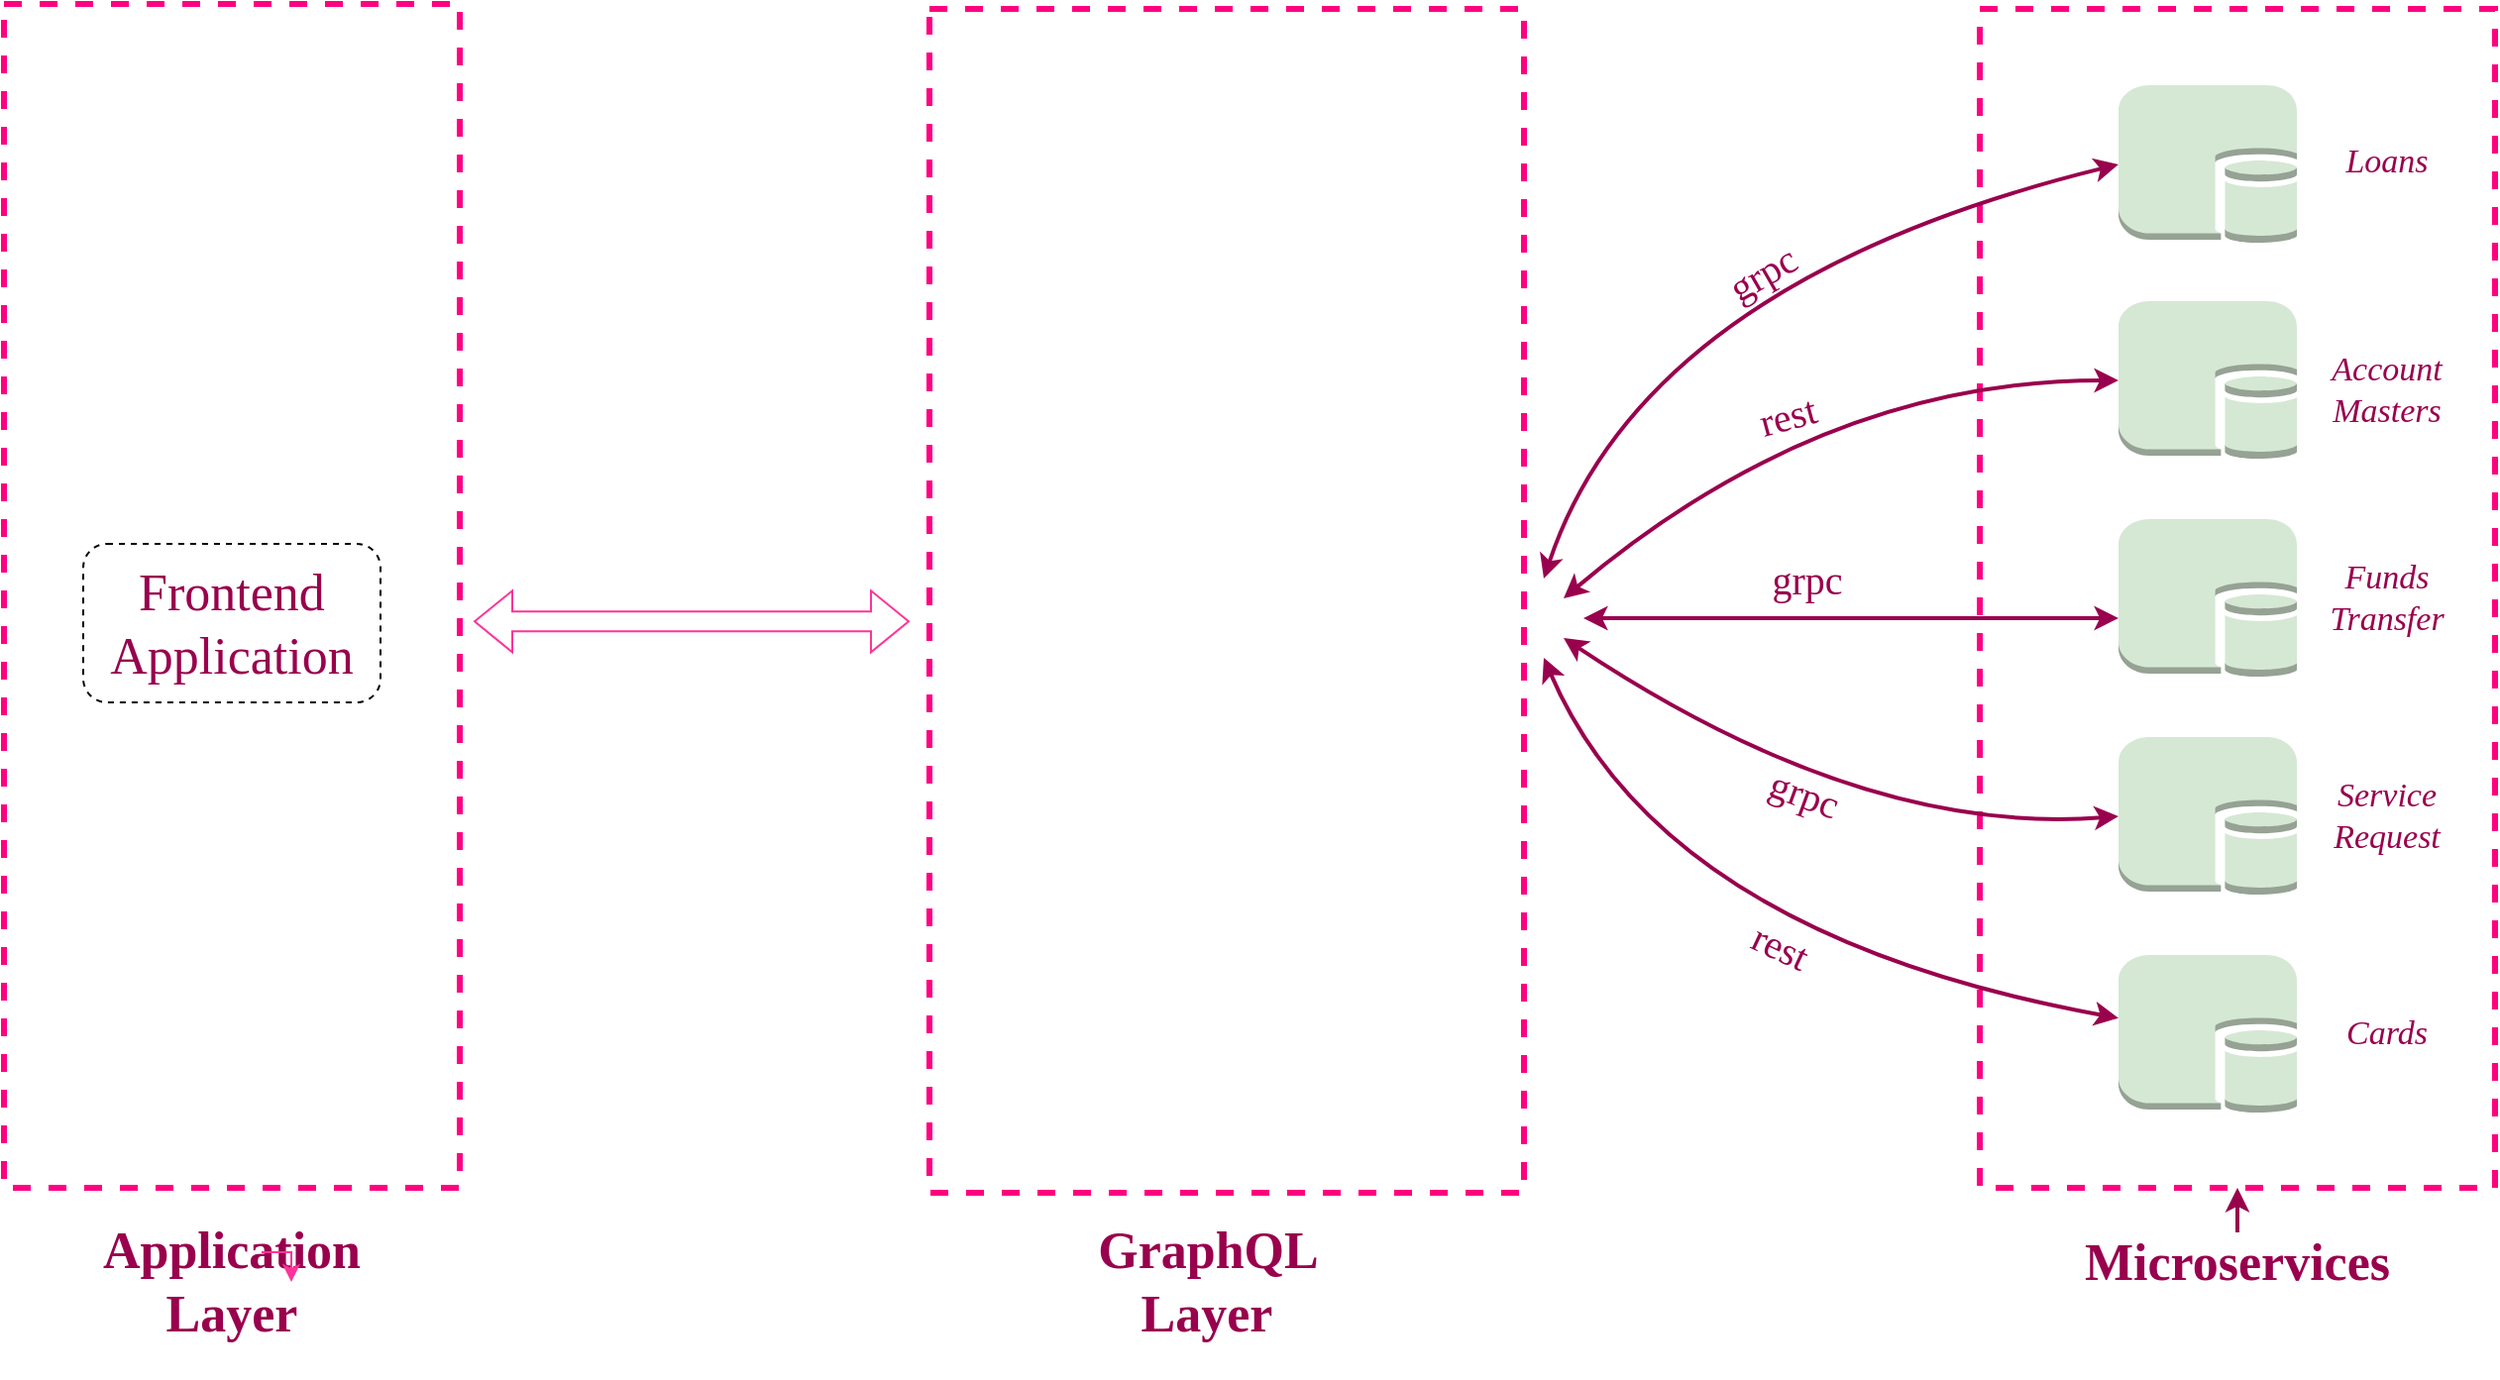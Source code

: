 <mxfile version="20.0.1" type="github" pages="4">
  <diagram id="vRsPocj77_2FEiKNVlzF" name="Top Architecture">
    <mxGraphModel dx="2779" dy="2140" grid="1" gridSize="10" guides="1" tooltips="1" connect="1" arrows="1" fold="1" page="1" pageScale="1" pageWidth="850" pageHeight="1100" math="0" shadow="0">
      <root>
        <mxCell id="0" />
        <mxCell id="1" parent="0" />
        <mxCell id="CYnxBcoMD72s8sqLq3w8-22" value="" style="rounded=0;whiteSpace=wrap;html=1;fontFamily=Tahoma;fontSize=17;fontColor=#99004D;fillColor=none;dashed=1;strokeWidth=3;strokeColor=#FF0080;" vertex="1" parent="1">
          <mxGeometry x="560" y="2.5" width="260" height="595" as="geometry" />
        </mxCell>
        <mxCell id="CYnxBcoMD72s8sqLq3w8-30" value="" style="rounded=0;whiteSpace=wrap;html=1;dashed=1;fontFamily=Tahoma;fontSize=26;fontColor=#99004D;fillColor=none;strokeColor=#FF0080;strokeWidth=3;" vertex="1" parent="1">
          <mxGeometry x="-437" width="230" height="597.5" as="geometry" />
        </mxCell>
        <mxCell id="CYnxBcoMD72s8sqLq3w8-26" value="" style="rounded=0;whiteSpace=wrap;html=1;dashed=1;fontFamily=Tahoma;fontSize=26;fontColor=#99004D;fillColor=none;strokeColor=#FF0080;strokeWidth=3;" vertex="1" parent="1">
          <mxGeometry x="30" y="2.5" width="300" height="597.5" as="geometry" />
        </mxCell>
        <mxCell id="CYnxBcoMD72s8sqLq3w8-9" value="" style="outlineConnect=0;dashed=0;verticalLabelPosition=bottom;verticalAlign=top;align=center;html=1;shape=mxgraph.aws3.db_on_instance;fillColor=#d5e8d4;strokeColor=#82b366;" vertex="1" parent="1">
          <mxGeometry x="630" y="150" width="90" height="80" as="geometry" />
        </mxCell>
        <mxCell id="CYnxBcoMD72s8sqLq3w8-2" value="" style="outlineConnect=0;dashed=0;verticalLabelPosition=bottom;verticalAlign=top;align=center;html=1;shape=mxgraph.aws3.db_on_instance;fillColor=#d5e8d4;strokeColor=#82b366;" vertex="1" parent="1">
          <mxGeometry x="630" y="260" width="90" height="80" as="geometry" />
        </mxCell>
        <mxCell id="CYnxBcoMD72s8sqLq3w8-3" value="&lt;div style=&quot;font-size: 17px;&quot;&gt;&lt;span style=&quot;font-size: 17px;&quot;&gt;Account &lt;br style=&quot;font-size: 17px;&quot;&gt;&lt;/span&gt;&lt;/div&gt;&lt;div style=&quot;font-size: 17px;&quot;&gt;&lt;span style=&quot;font-size: 17px;&quot;&gt;Masters&lt;br style=&quot;font-size: 17px;&quot;&gt;&lt;/span&gt;&lt;/div&gt;" style="text;html=1;align=center;verticalAlign=middle;resizable=0;points=[];autosize=1;strokeColor=none;fillColor=none;fontStyle=2;fontFamily=Tahoma;fontSize=17;fontColor=#99004D;" vertex="1" parent="1">
          <mxGeometry x="725" y="170" width="80" height="50" as="geometry" />
        </mxCell>
        <mxCell id="CYnxBcoMD72s8sqLq3w8-7" value="" style="outlineConnect=0;dashed=0;verticalLabelPosition=bottom;verticalAlign=top;align=center;html=1;shape=mxgraph.aws3.db_on_instance;fillColor=#d5e8d4;strokeColor=#82b366;" vertex="1" parent="1">
          <mxGeometry x="630" y="41" width="90" height="80" as="geometry" />
        </mxCell>
        <mxCell id="CYnxBcoMD72s8sqLq3w8-8" value="&lt;div style=&quot;font-size: 17px;&quot;&gt;&lt;span style=&quot;font-size: 17px;&quot;&gt;Funds&lt;/span&gt;&lt;/div&gt;&lt;div style=&quot;font-size: 17px;&quot;&gt;&lt;span style=&quot;font-size: 17px;&quot;&gt;Transfer&lt;br style=&quot;font-size: 17px;&quot;&gt;&lt;/span&gt;&lt;/div&gt;" style="text;html=1;align=center;verticalAlign=middle;resizable=0;points=[];autosize=1;strokeColor=none;fillColor=none;fontStyle=2;fontFamily=Tahoma;fontSize=17;fontColor=#99004D;" vertex="1" parent="1">
          <mxGeometry x="725" y="275" width="80" height="50" as="geometry" />
        </mxCell>
        <mxCell id="CYnxBcoMD72s8sqLq3w8-10" value="" style="outlineConnect=0;dashed=0;verticalLabelPosition=bottom;verticalAlign=top;align=center;html=1;shape=mxgraph.aws3.db_on_instance;fillColor=#d5e8d4;strokeColor=#82b366;" vertex="1" parent="1">
          <mxGeometry x="630" y="370" width="90" height="80" as="geometry" />
        </mxCell>
        <mxCell id="CYnxBcoMD72s8sqLq3w8-11" value="" style="outlineConnect=0;dashed=0;verticalLabelPosition=bottom;verticalAlign=top;align=center;html=1;shape=mxgraph.aws3.db_on_instance;fillColor=#d5e8d4;strokeColor=#82b366;" vertex="1" parent="1">
          <mxGeometry x="630" y="480" width="90" height="80" as="geometry" />
        </mxCell>
        <mxCell id="CYnxBcoMD72s8sqLq3w8-12" value="Loans" style="text;html=1;align=center;verticalAlign=middle;resizable=0;points=[];autosize=1;strokeColor=none;fillColor=none;fontStyle=2;fontFamily=Tahoma;fontSize=17;fontColor=#99004D;" vertex="1" parent="1">
          <mxGeometry x="735" y="65" width="60" height="30" as="geometry" />
        </mxCell>
        <mxCell id="CYnxBcoMD72s8sqLq3w8-13" value="&lt;div style=&quot;font-size: 17px;&quot;&gt;&lt;span style=&quot;font-size: 17px;&quot;&gt;Service &lt;br style=&quot;font-size: 17px;&quot;&gt;&lt;/span&gt;&lt;/div&gt;&lt;div style=&quot;font-size: 17px;&quot;&gt;&lt;span style=&quot;font-size: 17px;&quot;&gt;Request&lt;/span&gt;&lt;/div&gt;" style="text;html=1;align=center;verticalAlign=middle;resizable=0;points=[];autosize=1;strokeColor=none;fillColor=none;fontStyle=2;fontFamily=Tahoma;fontSize=17;fontColor=#99004D;" vertex="1" parent="1">
          <mxGeometry x="725" y="385" width="80" height="50" as="geometry" />
        </mxCell>
        <mxCell id="CYnxBcoMD72s8sqLq3w8-14" value="&lt;span style=&quot;font-size: 17px;&quot;&gt;Cards&lt;/span&gt;" style="text;html=1;align=center;verticalAlign=middle;resizable=0;points=[];autosize=1;strokeColor=none;fillColor=none;fontStyle=2;fontFamily=Tahoma;fontSize=17;fontColor=#99004D;" vertex="1" parent="1">
          <mxGeometry x="735" y="505" width="60" height="30" as="geometry" />
        </mxCell>
        <mxCell id="CYnxBcoMD72s8sqLq3w8-16" value="" style="shape=image;verticalLabelPosition=bottom;labelBackgroundColor=default;verticalAlign=top;aspect=fixed;imageAspect=0;image=https://www.kindpng.com/picc/m/250-2500982_apollo-graphql-logo-hd-png-download.png;" vertex="1" parent="1">
          <mxGeometry x="55" y="270" width="258.48" height="85" as="geometry" />
        </mxCell>
        <mxCell id="CYnxBcoMD72s8sqLq3w8-28" value="" style="edgeStyle=orthogonalEdgeStyle;rounded=0;orthogonalLoop=1;jettySize=auto;html=1;fontFamily=Tahoma;fontSize=26;fontColor=#99004D;strokeColor=#99004D;fillColor=#FFFFFF;strokeWidth=2;" edge="1" parent="1" source="CYnxBcoMD72s8sqLq3w8-23" target="CYnxBcoMD72s8sqLq3w8-22">
          <mxGeometry relative="1" as="geometry" />
        </mxCell>
        <mxCell id="CYnxBcoMD72s8sqLq3w8-23" value="&lt;h1 style=&quot;font-size: 26px;&quot;&gt;&lt;font style=&quot;font-size: 26px;&quot;&gt;Microservices&lt;/font&gt;&lt;/h1&gt;" style="text;html=1;strokeColor=none;fillColor=none;align=center;verticalAlign=middle;whiteSpace=wrap;rounded=0;dashed=1;fontFamily=Tahoma;fontSize=17;fontColor=#99004D;" vertex="1" parent="1">
          <mxGeometry x="660" y="620" width="60" height="30" as="geometry" />
        </mxCell>
        <mxCell id="CYnxBcoMD72s8sqLq3w8-24" value="&lt;div&gt;Frontend&lt;/div&gt;&lt;div&gt;Application&lt;br&gt;&lt;/div&gt;" style="rounded=1;whiteSpace=wrap;html=1;dashed=1;fontFamily=Tahoma;fontSize=26;fontColor=#99004D;fillColor=none;" vertex="1" parent="1">
          <mxGeometry x="-397" y="272.5" width="150" height="80" as="geometry" />
        </mxCell>
        <mxCell id="CYnxBcoMD72s8sqLq3w8-29" value="&lt;h1 style=&quot;font-size: 26px;&quot;&gt;&lt;font style=&quot;font-size: 26px;&quot;&gt;GraphQL Layer&lt;br&gt;&lt;/font&gt;&lt;/h1&gt;" style="text;html=1;strokeColor=none;fillColor=none;align=center;verticalAlign=middle;whiteSpace=wrap;rounded=0;dashed=1;fontFamily=Tahoma;fontSize=17;fontColor=#99004D;" vertex="1" parent="1">
          <mxGeometry x="140" y="630" width="60" height="30" as="geometry" />
        </mxCell>
        <mxCell id="CYnxBcoMD72s8sqLq3w8-31" value="" style="shape=flexArrow;endArrow=classic;startArrow=classic;html=1;rounded=0;fontFamily=Tahoma;fontSize=12;fontColor=#FF3399;fillColor=none;strokeColor=#FF3399;gradientColor=none;" edge="1" parent="1">
          <mxGeometry width="100" height="100" relative="1" as="geometry">
            <mxPoint x="-200" y="311.67" as="sourcePoint" />
            <mxPoint x="20" y="311.67" as="targetPoint" />
          </mxGeometry>
        </mxCell>
        <mxCell id="CYnxBcoMD72s8sqLq3w8-32" value="&lt;h1 style=&quot;font-size: 26px;&quot;&gt;&lt;font style=&quot;font-size: 26px;&quot;&gt;Application Layer&lt;/font&gt;&lt;/h1&gt;" style="text;html=1;strokeColor=none;fillColor=none;align=center;verticalAlign=middle;whiteSpace=wrap;rounded=0;dashed=1;fontFamily=Tahoma;fontSize=17;fontColor=#99004D;" vertex="1" parent="1">
          <mxGeometry x="-352" y="630" width="60" height="30" as="geometry" />
        </mxCell>
        <mxCell id="CYnxBcoMD72s8sqLq3w8-33" style="edgeStyle=orthogonalEdgeStyle;rounded=0;orthogonalLoop=1;jettySize=auto;html=1;exitX=0.75;exitY=0;exitDx=0;exitDy=0;entryX=1;entryY=0.5;entryDx=0;entryDy=0;fontFamily=Tahoma;fontSize=26;fontColor=#99004D;strokeColor=#FF3399;fillColor=#FFFFFF;" edge="1" parent="1" source="CYnxBcoMD72s8sqLq3w8-32" target="CYnxBcoMD72s8sqLq3w8-32">
          <mxGeometry relative="1" as="geometry" />
        </mxCell>
        <mxCell id="CYnxBcoMD72s8sqLq3w8-34" value="" style="endArrow=classic;startArrow=classic;html=1;fontFamily=Tahoma;fontSize=26;fontColor=#99004D;strokeColor=#99004D;fillColor=#FFFFFF;curved=1;entryX=0;entryY=0.5;entryDx=0;entryDy=0;entryPerimeter=0;strokeWidth=2;" edge="1" parent="1" target="CYnxBcoMD72s8sqLq3w8-7">
          <mxGeometry width="50" height="50" relative="1" as="geometry">
            <mxPoint x="340" y="290" as="sourcePoint" />
            <mxPoint x="550" y="100" as="targetPoint" />
            <Array as="points">
              <mxPoint x="390" y="140" />
            </Array>
          </mxGeometry>
        </mxCell>
        <mxCell id="CYnxBcoMD72s8sqLq3w8-36" value="" style="endArrow=classic;startArrow=classic;html=1;fontFamily=Tahoma;fontSize=26;fontColor=#99004D;strokeColor=#99004D;fillColor=#FFFFFF;curved=1;entryX=0;entryY=0.5;entryDx=0;entryDy=0;entryPerimeter=0;strokeWidth=2;" edge="1" parent="1" target="CYnxBcoMD72s8sqLq3w8-9">
          <mxGeometry width="50" height="50" relative="1" as="geometry">
            <mxPoint x="350" y="300" as="sourcePoint" />
            <mxPoint x="550" y="200" as="targetPoint" />
            <Array as="points">
              <mxPoint x="480" y="190" />
            </Array>
          </mxGeometry>
        </mxCell>
        <mxCell id="CYnxBcoMD72s8sqLq3w8-37" value="" style="endArrow=classic;startArrow=classic;html=1;rounded=0;fontFamily=Tahoma;fontSize=26;fontColor=#99004D;strokeColor=#99004D;fillColor=#FFFFFF;entryX=0;entryY=0.625;entryDx=0;entryDy=0;entryPerimeter=0;strokeWidth=2;" edge="1" parent="1" target="CYnxBcoMD72s8sqLq3w8-2">
          <mxGeometry width="50" height="50" relative="1" as="geometry">
            <mxPoint x="360" y="310" as="sourcePoint" />
            <mxPoint x="550" y="310" as="targetPoint" />
          </mxGeometry>
        </mxCell>
        <mxCell id="CYnxBcoMD72s8sqLq3w8-38" value="" style="endArrow=classic;startArrow=classic;html=1;fontFamily=Tahoma;fontSize=26;fontColor=#99004D;strokeColor=#99004D;fillColor=#FFFFFF;entryX=0;entryY=0.5;entryDx=0;entryDy=0;entryPerimeter=0;curved=1;strokeWidth=2;" edge="1" parent="1" target="CYnxBcoMD72s8sqLq3w8-10">
          <mxGeometry width="50" height="50" relative="1" as="geometry">
            <mxPoint x="350" y="320" as="sourcePoint" />
            <mxPoint x="550" y="410" as="targetPoint" />
            <Array as="points">
              <mxPoint x="500" y="420" />
            </Array>
          </mxGeometry>
        </mxCell>
        <mxCell id="CYnxBcoMD72s8sqLq3w8-39" value="" style="endArrow=classic;startArrow=classic;html=1;fontFamily=Tahoma;fontSize=26;fontColor=#99004D;strokeColor=#99004D;fillColor=#FFFFFF;curved=1;strokeWidth=2;" edge="1" parent="1" target="CYnxBcoMD72s8sqLq3w8-11">
          <mxGeometry width="50" height="50" relative="1" as="geometry">
            <mxPoint x="340" y="330" as="sourcePoint" />
            <mxPoint x="550" y="500" as="targetPoint" />
            <Array as="points">
              <mxPoint x="400" y="470" />
            </Array>
          </mxGeometry>
        </mxCell>
        <mxCell id="CYnxBcoMD72s8sqLq3w8-41" value="grpc" style="text;html=1;strokeColor=none;fillColor=none;align=center;verticalAlign=middle;whiteSpace=wrap;rounded=0;dashed=1;fontFamily=Tahoma;fontSize=20;fontColor=#99004D;rotation=-30;" vertex="1" parent="1">
          <mxGeometry x="420" y="120" width="60" height="30" as="geometry" />
        </mxCell>
        <mxCell id="CYnxBcoMD72s8sqLq3w8-42" value="grpc" style="text;html=1;strokeColor=none;fillColor=none;align=center;verticalAlign=middle;whiteSpace=wrap;rounded=0;dashed=1;fontFamily=Tahoma;fontSize=20;fontColor=#99004D;rotation=0;" vertex="1" parent="1">
          <mxGeometry x="443" y="275" width="60" height="30" as="geometry" />
        </mxCell>
        <mxCell id="CYnxBcoMD72s8sqLq3w8-43" value="grpc" style="text;html=1;strokeColor=none;fillColor=none;align=center;verticalAlign=middle;whiteSpace=wrap;rounded=0;dashed=1;fontFamily=Tahoma;fontSize=20;fontColor=#99004D;rotation=20;" vertex="1" parent="1">
          <mxGeometry x="442" y="383" width="60" height="30" as="geometry" />
        </mxCell>
        <mxCell id="CYnxBcoMD72s8sqLq3w8-46" value="rest" style="text;html=1;strokeColor=none;fillColor=none;align=center;verticalAlign=middle;whiteSpace=wrap;rounded=0;dashed=1;fontFamily=Tahoma;fontSize=20;fontColor=#99004D;rotation=-15;" vertex="1" parent="1">
          <mxGeometry x="433" y="192" width="60" height="30" as="geometry" />
        </mxCell>
        <mxCell id="CYnxBcoMD72s8sqLq3w8-48" value="rest" style="text;html=1;strokeColor=none;fillColor=none;align=center;verticalAlign=middle;whiteSpace=wrap;rounded=0;dashed=1;fontFamily=Tahoma;fontSize=20;fontColor=#99004D;rotation=25;" vertex="1" parent="1">
          <mxGeometry x="430" y="460" width="60" height="30" as="geometry" />
        </mxCell>
      </root>
    </mxGraphModel>
  </diagram>
  <diagram id="tWN6ITL1jaFZWvNV8QjN" name="Frontend">
    <mxGraphModel grid="1" page="1" gridSize="5" guides="1" tooltips="1" connect="1" arrows="1" fold="1" pageScale="1" pageWidth="827" pageHeight="1169" math="0" shadow="0">
      <root>
        <mxCell id="0" />
        <mxCell id="1" parent="0" />
        <mxCell id="mEwxDdKx8X9GUq1SJ9Rs-1" value="" style="rounded=0;whiteSpace=wrap;html=1;" parent="1" vertex="1">
          <mxGeometry x="940" y="5" width="750" height="370" as="geometry" />
        </mxCell>
        <mxCell id="mEwxDdKx8X9GUq1SJ9Rs-2" value="" style="endArrow=none;html=1;rounded=0;entryX=-0.003;entryY=0.103;entryDx=0;entryDy=0;entryPerimeter=0;exitX=1;exitY=0.108;exitDx=0;exitDy=0;exitPerimeter=0;" parent="1" source="mEwxDdKx8X9GUq1SJ9Rs-1" target="mEwxDdKx8X9GUq1SJ9Rs-1" edge="1">
          <mxGeometry width="50" height="50" relative="1" as="geometry">
            <mxPoint x="400" y="220" as="sourcePoint" />
            <mxPoint x="450" y="170" as="targetPoint" />
          </mxGeometry>
        </mxCell>
        <mxCell id="mEwxDdKx8X9GUq1SJ9Rs-5" value="Customer Overview" style="text;html=1;strokeColor=none;fillColor=none;align=center;verticalAlign=middle;whiteSpace=wrap;rounded=0;fontStyle=1" parent="1" vertex="1">
          <mxGeometry x="50" y="25" width="120" height="30" as="geometry" />
        </mxCell>
        <mxCell id="mEwxDdKx8X9GUq1SJ9Rs-6" value="Transactions" style="text;html=1;strokeColor=none;fillColor=none;align=center;verticalAlign=middle;whiteSpace=wrap;rounded=0;" parent="1" vertex="1">
          <mxGeometry x="330" y="25" width="120" height="30" as="geometry" />
        </mxCell>
        <mxCell id="mEwxDdKx8X9GUq1SJ9Rs-7" value="Services" style="text;html=1;strokeColor=none;fillColor=none;align=center;verticalAlign=middle;whiteSpace=wrap;rounded=0;" parent="1" vertex="1">
          <mxGeometry x="580" y="25" width="120" height="30" as="geometry" />
        </mxCell>
        <mxCell id="mEwxDdKx8X9GUq1SJ9Rs-8" value="" style="rounded=1;whiteSpace=wrap;html=1;" parent="1" vertex="1">
          <mxGeometry x="50" y="75" width="335" height="195" as="geometry" />
        </mxCell>
        <mxCell id="mEwxDdKx8X9GUq1SJ9Rs-9" value="Personal Information" style="text;html=1;align=center;verticalAlign=middle;resizable=0;points=[];autosize=1;strokeColor=none;fillColor=none;" parent="1" vertex="1">
          <mxGeometry x="155" y="85" width="125" height="20" as="geometry" />
        </mxCell>
        <mxCell id="mEwxDdKx8X9GUq1SJ9Rs-10" value="" style="endArrow=none;html=1;rounded=0;" parent="1" edge="1">
          <mxGeometry width="50" height="50" relative="1" as="geometry">
            <mxPoint x="50" y="110" as="sourcePoint" />
            <mxPoint x="385" y="110" as="targetPoint" />
          </mxGeometry>
        </mxCell>
        <mxCell id="mEwxDdKx8X9GUq1SJ9Rs-11" value="Name:" style="text;html=1;align=center;verticalAlign=middle;resizable=0;points=[];autosize=1;strokeColor=none;fillColor=none;" parent="1" vertex="1">
          <mxGeometry x="80" y="125" width="50" height="20" as="geometry" />
        </mxCell>
        <mxCell id="mEwxDdKx8X9GUq1SJ9Rs-12" value="Age:" style="text;html=1;strokeColor=none;fillColor=none;align=center;verticalAlign=middle;whiteSpace=wrap;rounded=0;" parent="1" vertex="1">
          <mxGeometry x="70" y="140" width="60" height="30" as="geometry" />
        </mxCell>
        <mxCell id="mEwxDdKx8X9GUq1SJ9Rs-13" value="Sex:" style="text;html=1;strokeColor=none;fillColor=none;align=center;verticalAlign=middle;whiteSpace=wrap;rounded=0;" parent="1" vertex="1">
          <mxGeometry x="70" y="165" width="60" height="30" as="geometry" />
        </mxCell>
        <mxCell id="mEwxDdKx8X9GUq1SJ9Rs-14" value="DoB:" style="text;html=1;strokeColor=none;fillColor=none;align=center;verticalAlign=middle;whiteSpace=wrap;rounded=0;" parent="1" vertex="1">
          <mxGeometry x="70" y="185" width="60" height="30" as="geometry" />
        </mxCell>
        <mxCell id="mEwxDdKx8X9GUq1SJ9Rs-15" value="National ID:" style="text;html=1;strokeColor=none;fillColor=none;align=center;verticalAlign=middle;whiteSpace=wrap;rounded=0;" parent="1" vertex="1">
          <mxGeometry x="75" y="210" width="85" height="30" as="geometry" />
        </mxCell>
        <mxCell id="mEwxDdKx8X9GUq1SJ9Rs-16" value="Address:" style="text;html=1;strokeColor=none;fillColor=none;align=center;verticalAlign=middle;whiteSpace=wrap;rounded=0;" parent="1" vertex="1">
          <mxGeometry x="80" y="235" width="60" height="30" as="geometry" />
        </mxCell>
        <mxCell id="mEwxDdKx8X9GUq1SJ9Rs-17" value="Andrew Symonds" style="text;html=1;strokeColor=none;fillColor=none;align=center;verticalAlign=middle;whiteSpace=wrap;rounded=0;" parent="1" vertex="1">
          <mxGeometry x="165" y="120" width="170" height="30" as="geometry" />
        </mxCell>
        <mxCell id="mEwxDdKx8X9GUq1SJ9Rs-18" value="50" style="text;html=1;strokeColor=none;fillColor=none;align=center;verticalAlign=middle;whiteSpace=wrap;rounded=0;" parent="1" vertex="1">
          <mxGeometry x="190" y="140" width="60" height="30" as="geometry" />
        </mxCell>
        <mxCell id="mEwxDdKx8X9GUq1SJ9Rs-19" value="Male" style="text;html=1;strokeColor=none;fillColor=none;align=center;verticalAlign=middle;whiteSpace=wrap;rounded=0;" parent="1" vertex="1">
          <mxGeometry x="195" y="160" width="60" height="30" as="geometry" />
        </mxCell>
        <mxCell id="mEwxDdKx8X9GUq1SJ9Rs-20" value="29/12/1972" style="text;html=1;strokeColor=none;fillColor=none;align=center;verticalAlign=middle;whiteSpace=wrap;rounded=0;" parent="1" vertex="1">
          <mxGeometry x="210" y="185" width="60" height="30" as="geometry" />
        </mxCell>
        <mxCell id="mEwxDdKx8X9GUq1SJ9Rs-22" value="BY*******N" style="text;html=1;strokeColor=none;fillColor=none;align=center;verticalAlign=middle;whiteSpace=wrap;rounded=0;" parent="1" vertex="1">
          <mxGeometry x="210" y="210" width="60" height="30" as="geometry" />
        </mxCell>
        <mxCell id="mEwxDdKx8X9GUq1SJ9Rs-23" value="101, Clock Tower, Gurgaon" style="text;html=1;strokeColor=none;fillColor=none;align=center;verticalAlign=middle;whiteSpace=wrap;rounded=0;" parent="1" vertex="1">
          <mxGeometry x="160" y="235" width="230" height="30" as="geometry" />
        </mxCell>
        <mxCell id="mEwxDdKx8X9GUq1SJ9Rs-24" value="" style="rounded=1;whiteSpace=wrap;html=1;" parent="1" vertex="1">
          <mxGeometry x="455" y="75" width="335" height="200" as="geometry" />
        </mxCell>
        <mxCell id="mEwxDdKx8X9GUq1SJ9Rs-25" value="Account Details" style="text;html=1;align=center;verticalAlign=middle;resizable=0;points=[];autosize=1;strokeColor=none;fillColor=none;" parent="1" vertex="1">
          <mxGeometry x="575" y="85" width="95" height="20" as="geometry" />
        </mxCell>
        <mxCell id="mEwxDdKx8X9GUq1SJ9Rs-26" value="" style="endArrow=none;html=1;rounded=0;" parent="1" edge="1">
          <mxGeometry width="50" height="50" relative="1" as="geometry">
            <mxPoint x="455" y="110" as="sourcePoint" />
            <mxPoint x="790.0" y="110" as="targetPoint" />
          </mxGeometry>
        </mxCell>
        <mxCell id="mEwxDdKx8X9GUq1SJ9Rs-27" value="Account No.:" style="text;html=1;align=center;verticalAlign=middle;resizable=0;points=[];autosize=1;strokeColor=none;fillColor=none;" parent="1" vertex="1">
          <mxGeometry x="482.5" y="122.5" width="80" height="20" as="geometry" />
        </mxCell>
        <mxCell id="mEwxDdKx8X9GUq1SJ9Rs-31" value="Rate of Interest" style="text;html=1;strokeColor=none;fillColor=none;align=center;verticalAlign=middle;whiteSpace=wrap;rounded=0;" parent="1" vertex="1">
          <mxGeometry x="475" y="177.5" width="105" height="30" as="geometry" />
        </mxCell>
        <mxCell id="mEwxDdKx8X9GUq1SJ9Rs-32" value="IFSC:" style="text;html=1;strokeColor=none;fillColor=none;align=center;verticalAlign=middle;whiteSpace=wrap;rounded=0;" parent="1" vertex="1">
          <mxGeometry x="475" y="137.5" width="60" height="30" as="geometry" />
        </mxCell>
        <mxCell id="mEwxDdKx8X9GUq1SJ9Rs-33" value="1021********34" style="text;html=1;strokeColor=none;fillColor=none;align=center;verticalAlign=middle;whiteSpace=wrap;rounded=0;" parent="1" vertex="1">
          <mxGeometry x="572.5" y="115" width="170" height="30" as="geometry" />
        </mxCell>
        <mxCell id="mEwxDdKx8X9GUq1SJ9Rs-37" value="3.5%" style="text;html=1;strokeColor=none;fillColor=none;align=center;verticalAlign=middle;whiteSpace=wrap;rounded=0;" parent="1" vertex="1">
          <mxGeometry x="612.5" y="182.5" width="60" height="30" as="geometry" />
        </mxCell>
        <mxCell id="mEwxDdKx8X9GUq1SJ9Rs-38" value="HZ002345" style="text;html=1;strokeColor=none;fillColor=none;align=center;verticalAlign=middle;whiteSpace=wrap;rounded=0;" parent="1" vertex="1">
          <mxGeometry x="532.5" y="135" width="230" height="30" as="geometry" />
        </mxCell>
        <mxCell id="mEwxDdKx8X9GUq1SJ9Rs-43" value="Balance:" style="text;html=1;strokeColor=none;fillColor=none;align=center;verticalAlign=middle;whiteSpace=wrap;rounded=0;" parent="1" vertex="1">
          <mxGeometry x="482.5" y="157.5" width="60" height="30" as="geometry" />
        </mxCell>
        <mxCell id="mEwxDdKx8X9GUq1SJ9Rs-44" value="Account Type:" style="text;html=1;strokeColor=none;fillColor=none;align=center;verticalAlign=middle;whiteSpace=wrap;rounded=0;" parent="1" vertex="1">
          <mxGeometry x="482.5" y="202.5" width="85" height="30" as="geometry" />
        </mxCell>
        <mxCell id="mEwxDdKx8X9GUq1SJ9Rs-45" value="Home branch code:" style="text;html=1;strokeColor=none;fillColor=none;align=center;verticalAlign=middle;whiteSpace=wrap;rounded=0;" parent="1" vertex="1">
          <mxGeometry x="482.5" y="227.5" width="115" height="30" as="geometry" />
        </mxCell>
        <mxCell id="mEwxDdKx8X9GUq1SJ9Rs-46" value="50,000" style="text;html=1;strokeColor=none;fillColor=none;align=center;verticalAlign=middle;whiteSpace=wrap;rounded=0;" parent="1" vertex="1">
          <mxGeometry x="612.5" y="162.5" width="60" height="30" as="geometry" />
        </mxCell>
        <mxCell id="mEwxDdKx8X9GUq1SJ9Rs-47" value="Saving Account" style="text;html=1;strokeColor=none;fillColor=none;align=center;verticalAlign=middle;whiteSpace=wrap;rounded=0;" parent="1" vertex="1">
          <mxGeometry x="602.5" y="202.5" width="115" height="30" as="geometry" />
        </mxCell>
        <mxCell id="mEwxDdKx8X9GUq1SJ9Rs-48" value="HauzKhas0023" style="text;html=1;strokeColor=none;fillColor=none;align=center;verticalAlign=middle;whiteSpace=wrap;rounded=0;" parent="1" vertex="1">
          <mxGeometry x="632.5" y="227.5" width="60" height="30" as="geometry" />
        </mxCell>
        <mxCell id="mEwxDdKx8X9GUq1SJ9Rs-49" value="" style="shape=image;html=1;verticalAlign=top;verticalLabelPosition=bottom;labelBackgroundColor=#ffffff;imageAspect=0;aspect=fixed;image=https://cdn2.iconfinder.com/data/icons/boxicons-regular-vol-3/24/bx-rupee-128.png" parent="1" vertex="1">
          <mxGeometry x="667.5" y="170" width="15" height="15" as="geometry" />
        </mxCell>
        <mxCell id="mEwxDdKx8X9GUq1SJ9Rs-52" value="&lt;b&gt;Loans&lt;/b&gt;" style="text;html=1;strokeColor=none;fillColor=none;align=center;verticalAlign=middle;whiteSpace=wrap;rounded=0;" parent="1" vertex="1">
          <mxGeometry x="50" y="300" width="60" height="30" as="geometry" />
        </mxCell>
        <mxCell id="mEwxDdKx8X9GUq1SJ9Rs-124" value="&lt;b&gt;Cards&lt;/b&gt;" style="text;html=1;strokeColor=none;fillColor=none;align=center;verticalAlign=middle;whiteSpace=wrap;rounded=0;" parent="1" vertex="1">
          <mxGeometry x="52.5" y="595" width="60" height="30" as="geometry" />
        </mxCell>
        <mxCell id="mEwxDdKx8X9GUq1SJ9Rs-125" value="" style="rounded=1;whiteSpace=wrap;html=1;" parent="1" vertex="1">
          <mxGeometry x="52.5" y="645" width="335" height="180" as="geometry" />
        </mxCell>
        <mxCell id="mEwxDdKx8X9GUq1SJ9Rs-126" value="Credit Card" style="text;html=1;align=center;verticalAlign=middle;resizable=0;points=[];autosize=1;strokeColor=none;fillColor=none;" parent="1" vertex="1">
          <mxGeometry x="183.5" y="655" width="75" height="20" as="geometry" />
        </mxCell>
        <mxCell id="mEwxDdKx8X9GUq1SJ9Rs-127" value="" style="endArrow=none;html=1;rounded=0;" parent="1" edge="1">
          <mxGeometry width="50" height="50" relative="1" as="geometry">
            <mxPoint x="52.5" y="680" as="sourcePoint" />
            <mxPoint x="387.5" y="680" as="targetPoint" />
          </mxGeometry>
        </mxCell>
        <mxCell id="mEwxDdKx8X9GUq1SJ9Rs-128" value="EMI:" style="text;html=1;align=center;verticalAlign=middle;resizable=0;points=[];autosize=1;strokeColor=none;fillColor=none;" parent="1" vertex="1">
          <mxGeometry x="88.5" y="695" width="40" height="20" as="geometry" />
        </mxCell>
        <mxCell id="mEwxDdKx8X9GUq1SJ9Rs-129" value="Tenure" style="text;html=1;strokeColor=none;fillColor=none;align=center;verticalAlign=middle;whiteSpace=wrap;rounded=0;" parent="1" vertex="1">
          <mxGeometry x="82.5" y="710" width="60" height="30" as="geometry" />
        </mxCell>
        <mxCell id="mEwxDdKx8X9GUq1SJ9Rs-130" value="Interest" style="text;html=1;strokeColor=none;fillColor=none;align=center;verticalAlign=middle;whiteSpace=wrap;rounded=0;" parent="1" vertex="1">
          <mxGeometry x="85" y="735" width="60" height="30" as="geometry" />
        </mxCell>
        <mxCell id="mEwxDdKx8X9GUq1SJ9Rs-131" value="DoB:" style="text;html=1;strokeColor=none;fillColor=none;align=center;verticalAlign=middle;whiteSpace=wrap;rounded=0;" parent="1" vertex="1">
          <mxGeometry x="80" y="760" width="60" height="30" as="geometry" />
        </mxCell>
        <mxCell id="mEwxDdKx8X9GUq1SJ9Rs-132" value="Payable Amount" style="text;html=1;strokeColor=none;fillColor=none;align=center;verticalAlign=middle;whiteSpace=wrap;rounded=0;" parent="1" vertex="1">
          <mxGeometry x="88.5" y="785" width="97.5" height="30" as="geometry" />
        </mxCell>
        <mxCell id="mEwxDdKx8X9GUq1SJ9Rs-133" value="40,000" style="text;html=1;strokeColor=none;fillColor=none;align=center;verticalAlign=middle;whiteSpace=wrap;rounded=0;" parent="1" vertex="1">
          <mxGeometry x="170" y="690" width="170" height="30" as="geometry" />
        </mxCell>
        <mxCell id="mEwxDdKx8X9GUq1SJ9Rs-134" value="4 years" style="text;html=1;strokeColor=none;fillColor=none;align=center;verticalAlign=middle;whiteSpace=wrap;rounded=0;" parent="1" vertex="1">
          <mxGeometry x="225" y="710" width="60" height="30" as="geometry" />
        </mxCell>
        <mxCell id="mEwxDdKx8X9GUq1SJ9Rs-135" value="7%" style="text;html=1;strokeColor=none;fillColor=none;align=center;verticalAlign=middle;whiteSpace=wrap;rounded=0;" parent="1" vertex="1">
          <mxGeometry x="215" y="735" width="60" height="30" as="geometry" />
        </mxCell>
        <mxCell id="mEwxDdKx8X9GUq1SJ9Rs-136" value="29/12/1972" style="text;html=1;strokeColor=none;fillColor=none;align=center;verticalAlign=middle;whiteSpace=wrap;rounded=0;" parent="1" vertex="1">
          <mxGeometry x="235" y="760" width="60" height="30" as="geometry" />
        </mxCell>
        <mxCell id="mEwxDdKx8X9GUq1SJ9Rs-137" value="5,00,000" style="text;html=1;strokeColor=none;fillColor=none;align=center;verticalAlign=middle;whiteSpace=wrap;rounded=0;" parent="1" vertex="1">
          <mxGeometry x="230" y="785" width="60" height="30" as="geometry" />
        </mxCell>
        <mxCell id="mEwxDdKx8X9GUq1SJ9Rs-165" value="Loans" style="shape=table;startSize=30;container=1;collapsible=0;childLayout=tableLayout;fontStyle=1;align=center;swimlaneFillColor=default;rounded=1;" parent="1" vertex="1">
          <mxGeometry x="65" y="355" width="730" height="190" as="geometry" />
        </mxCell>
        <mxCell id="mEwxDdKx8X9GUq1SJ9Rs-184" style="shape=tableRow;horizontal=0;startSize=0;swimlaneHead=0;swimlaneBody=0;top=0;left=0;bottom=0;right=0;collapsible=0;dropTarget=0;fillColor=none;points=[[0,0.5],[1,0.5]];portConstraint=eastwest;" parent="mEwxDdKx8X9GUq1SJ9Rs-165" vertex="1">
          <mxGeometry y="30" width="730" height="40" as="geometry" />
        </mxCell>
        <mxCell id="mEwxDdKx8X9GUq1SJ9Rs-185" style="shape=partialRectangle;html=1;whiteSpace=wrap;connectable=0;fillColor=none;top=0;left=0;bottom=0;right=0;overflow=hidden;" parent="mEwxDdKx8X9GUq1SJ9Rs-184" vertex="1">
          <mxGeometry width="146" height="40" as="geometry">
            <mxRectangle width="146" height="40" as="alternateBounds" />
          </mxGeometry>
        </mxCell>
        <mxCell id="mEwxDdKx8X9GUq1SJ9Rs-186" value="&lt;b&gt;EMI&lt;/b&gt;" style="shape=partialRectangle;html=1;whiteSpace=wrap;connectable=0;fillColor=none;top=0;left=0;bottom=0;right=0;overflow=hidden;" parent="mEwxDdKx8X9GUq1SJ9Rs-184" vertex="1">
          <mxGeometry x="146" width="146" height="40" as="geometry">
            <mxRectangle width="146" height="40" as="alternateBounds" />
          </mxGeometry>
        </mxCell>
        <mxCell id="mEwxDdKx8X9GUq1SJ9Rs-187" value="&lt;b&gt;Tenure&lt;/b&gt;" style="shape=partialRectangle;html=1;whiteSpace=wrap;connectable=0;fillColor=none;top=0;left=0;bottom=0;right=0;overflow=hidden;" parent="mEwxDdKx8X9GUq1SJ9Rs-184" vertex="1">
          <mxGeometry x="292" width="145" height="40" as="geometry">
            <mxRectangle width="145" height="40" as="alternateBounds" />
          </mxGeometry>
        </mxCell>
        <mxCell id="mEwxDdKx8X9GUq1SJ9Rs-188" value="&lt;b&gt;Interest&lt;/b&gt;" style="shape=partialRectangle;html=1;whiteSpace=wrap;connectable=0;fillColor=none;top=0;left=0;bottom=0;right=0;overflow=hidden;" parent="mEwxDdKx8X9GUq1SJ9Rs-184" vertex="1">
          <mxGeometry x="437" width="147" height="40" as="geometry">
            <mxRectangle width="147" height="40" as="alternateBounds" />
          </mxGeometry>
        </mxCell>
        <mxCell id="mEwxDdKx8X9GUq1SJ9Rs-189" value="&lt;b&gt;Payable Amt&lt;/b&gt;" style="shape=partialRectangle;html=1;whiteSpace=wrap;connectable=0;fillColor=none;top=0;left=0;bottom=0;right=0;overflow=hidden;" parent="mEwxDdKx8X9GUq1SJ9Rs-184" vertex="1">
          <mxGeometry x="584" width="146" height="40" as="geometry">
            <mxRectangle width="146" height="40" as="alternateBounds" />
          </mxGeometry>
        </mxCell>
        <mxCell id="mEwxDdKx8X9GUq1SJ9Rs-166" value="" style="shape=tableRow;horizontal=0;startSize=0;swimlaneHead=0;swimlaneBody=0;top=0;left=0;bottom=0;right=0;collapsible=0;dropTarget=0;fillColor=none;points=[[0,0.5],[1,0.5]];portConstraint=eastwest;" parent="mEwxDdKx8X9GUq1SJ9Rs-165" vertex="1">
          <mxGeometry y="70" width="730" height="40" as="geometry" />
        </mxCell>
        <mxCell id="mEwxDdKx8X9GUq1SJ9Rs-181" value="Mobile" style="shape=partialRectangle;html=1;whiteSpace=wrap;connectable=0;fillColor=none;top=0;left=0;bottom=0;right=0;overflow=hidden;" parent="mEwxDdKx8X9GUq1SJ9Rs-166" vertex="1">
          <mxGeometry width="146" height="40" as="geometry">
            <mxRectangle width="146" height="40" as="alternateBounds" />
          </mxGeometry>
        </mxCell>
        <mxCell id="mEwxDdKx8X9GUq1SJ9Rs-178" value="4,000" style="shape=partialRectangle;html=1;whiteSpace=wrap;connectable=0;fillColor=none;top=0;left=0;bottom=0;right=0;overflow=hidden;" parent="mEwxDdKx8X9GUq1SJ9Rs-166" vertex="1">
          <mxGeometry x="146" width="146" height="40" as="geometry">
            <mxRectangle width="146" height="40" as="alternateBounds" />
          </mxGeometry>
        </mxCell>
        <mxCell id="mEwxDdKx8X9GUq1SJ9Rs-167" value="&amp;nbsp;4 Y&lt;span style=&quot;white-space: pre;&quot;&gt; &lt;/span&gt;" style="shape=partialRectangle;html=1;whiteSpace=wrap;connectable=0;fillColor=none;top=0;left=0;bottom=0;right=0;overflow=hidden;" parent="mEwxDdKx8X9GUq1SJ9Rs-166" vertex="1">
          <mxGeometry x="292" width="145" height="40" as="geometry">
            <mxRectangle width="145" height="40" as="alternateBounds" />
          </mxGeometry>
        </mxCell>
        <mxCell id="mEwxDdKx8X9GUq1SJ9Rs-168" value="&amp;nbsp; &amp;nbsp; 7.4%&lt;span style=&quot;white-space: pre;&quot;&gt; &lt;/span&gt;" style="shape=partialRectangle;html=1;whiteSpace=wrap;connectable=0;fillColor=none;top=0;left=0;bottom=0;right=0;overflow=hidden;" parent="mEwxDdKx8X9GUq1SJ9Rs-166" vertex="1">
          <mxGeometry x="437" width="147" height="40" as="geometry">
            <mxRectangle width="147" height="40" as="alternateBounds" />
          </mxGeometry>
        </mxCell>
        <mxCell id="mEwxDdKx8X9GUq1SJ9Rs-169" value="1,00,000" style="shape=partialRectangle;html=1;whiteSpace=wrap;connectable=0;fillColor=none;top=0;left=0;bottom=0;right=0;overflow=hidden;" parent="mEwxDdKx8X9GUq1SJ9Rs-166" vertex="1">
          <mxGeometry x="584" width="146" height="40" as="geometry">
            <mxRectangle width="146" height="40" as="alternateBounds" />
          </mxGeometry>
        </mxCell>
        <mxCell id="mEwxDdKx8X9GUq1SJ9Rs-170" value="" style="shape=tableRow;horizontal=0;startSize=0;swimlaneHead=0;swimlaneBody=0;top=0;left=0;bottom=0;right=0;collapsible=0;dropTarget=0;fillColor=none;points=[[0,0.5],[1,0.5]];portConstraint=eastwest;" parent="mEwxDdKx8X9GUq1SJ9Rs-165" vertex="1">
          <mxGeometry y="110" width="730" height="40" as="geometry" />
        </mxCell>
        <mxCell id="mEwxDdKx8X9GUq1SJ9Rs-182" value="Laptop" style="shape=partialRectangle;html=1;whiteSpace=wrap;connectable=0;fillColor=none;top=0;left=0;bottom=0;right=0;overflow=hidden;" parent="mEwxDdKx8X9GUq1SJ9Rs-170" vertex="1">
          <mxGeometry width="146" height="40" as="geometry">
            <mxRectangle width="146" height="40" as="alternateBounds" />
          </mxGeometry>
        </mxCell>
        <mxCell id="mEwxDdKx8X9GUq1SJ9Rs-179" value="5,000" style="shape=partialRectangle;html=1;whiteSpace=wrap;connectable=0;fillColor=none;top=0;left=0;bottom=0;right=0;overflow=hidden;" parent="mEwxDdKx8X9GUq1SJ9Rs-170" vertex="1">
          <mxGeometry x="146" width="146" height="40" as="geometry">
            <mxRectangle width="146" height="40" as="alternateBounds" />
          </mxGeometry>
        </mxCell>
        <mxCell id="mEwxDdKx8X9GUq1SJ9Rs-171" value="5 Y" style="shape=partialRectangle;html=1;whiteSpace=wrap;connectable=0;fillColor=none;top=0;left=0;bottom=0;right=0;overflow=hidden;" parent="mEwxDdKx8X9GUq1SJ9Rs-170" vertex="1">
          <mxGeometry x="292" width="145" height="40" as="geometry">
            <mxRectangle width="145" height="40" as="alternateBounds" />
          </mxGeometry>
        </mxCell>
        <mxCell id="mEwxDdKx8X9GUq1SJ9Rs-172" value="7.4%" style="shape=partialRectangle;html=1;whiteSpace=wrap;connectable=0;fillColor=none;top=0;left=0;bottom=0;right=0;overflow=hidden;" parent="mEwxDdKx8X9GUq1SJ9Rs-170" vertex="1">
          <mxGeometry x="437" width="147" height="40" as="geometry">
            <mxRectangle width="147" height="40" as="alternateBounds" />
          </mxGeometry>
        </mxCell>
        <mxCell id="mEwxDdKx8X9GUq1SJ9Rs-173" value="&lt;span style=&quot;&quot;&gt;2,00,000&lt;/span&gt;" style="shape=partialRectangle;html=1;whiteSpace=wrap;connectable=0;fillColor=none;top=0;left=0;bottom=0;right=0;overflow=hidden;" parent="mEwxDdKx8X9GUq1SJ9Rs-170" vertex="1">
          <mxGeometry x="584" width="146" height="40" as="geometry">
            <mxRectangle width="146" height="40" as="alternateBounds" />
          </mxGeometry>
        </mxCell>
        <mxCell id="mEwxDdKx8X9GUq1SJ9Rs-174" value="" style="shape=tableRow;horizontal=0;startSize=0;swimlaneHead=0;swimlaneBody=0;top=0;left=0;bottom=0;right=0;collapsible=0;dropTarget=0;fillColor=none;points=[[0,0.5],[1,0.5]];portConstraint=eastwest;" parent="mEwxDdKx8X9GUq1SJ9Rs-165" vertex="1">
          <mxGeometry y="150" width="730" height="40" as="geometry" />
        </mxCell>
        <mxCell id="mEwxDdKx8X9GUq1SJ9Rs-183" value="Home" style="shape=partialRectangle;html=1;whiteSpace=wrap;connectable=0;fillColor=none;top=0;left=0;bottom=0;right=0;overflow=hidden;" parent="mEwxDdKx8X9GUq1SJ9Rs-174" vertex="1">
          <mxGeometry width="146" height="40" as="geometry">
            <mxRectangle width="146" height="40" as="alternateBounds" />
          </mxGeometry>
        </mxCell>
        <mxCell id="mEwxDdKx8X9GUq1SJ9Rs-180" value="40,000" style="shape=partialRectangle;html=1;whiteSpace=wrap;connectable=0;fillColor=none;top=0;left=0;bottom=0;right=0;overflow=hidden;" parent="mEwxDdKx8X9GUq1SJ9Rs-174" vertex="1">
          <mxGeometry x="146" width="146" height="40" as="geometry">
            <mxRectangle width="146" height="40" as="alternateBounds" />
          </mxGeometry>
        </mxCell>
        <mxCell id="mEwxDdKx8X9GUq1SJ9Rs-175" value="8 Y" style="shape=partialRectangle;html=1;whiteSpace=wrap;connectable=0;fillColor=none;top=0;left=0;bottom=0;right=0;overflow=hidden;" parent="mEwxDdKx8X9GUq1SJ9Rs-174" vertex="1">
          <mxGeometry x="292" width="145" height="40" as="geometry">
            <mxRectangle width="145" height="40" as="alternateBounds" />
          </mxGeometry>
        </mxCell>
        <mxCell id="mEwxDdKx8X9GUq1SJ9Rs-176" value="7.5%" style="shape=partialRectangle;html=1;whiteSpace=wrap;connectable=0;fillColor=none;top=0;left=0;bottom=0;right=0;overflow=hidden;" parent="mEwxDdKx8X9GUq1SJ9Rs-174" vertex="1">
          <mxGeometry x="437" width="147" height="40" as="geometry">
            <mxRectangle width="147" height="40" as="alternateBounds" />
          </mxGeometry>
        </mxCell>
        <mxCell id="mEwxDdKx8X9GUq1SJ9Rs-177" value="&lt;br&gt;&lt;span style=&quot;color: rgb(0, 0, 0); font-family: Helvetica; font-size: 12px; font-style: normal; font-variant-ligatures: normal; font-variant-caps: normal; font-weight: 400; letter-spacing: normal; orphans: 2; text-align: center; text-indent: 0px; text-transform: none; widows: 2; word-spacing: 0px; -webkit-text-stroke-width: 0px; background-color: rgb(248, 249, 250); text-decoration-thickness: initial; text-decoration-style: initial; text-decoration-color: initial; float: none; display: inline !important;&quot;&gt;50,00,000&lt;/span&gt;&lt;br&gt;" style="shape=partialRectangle;html=1;whiteSpace=wrap;connectable=0;fillColor=none;top=0;left=0;bottom=0;right=0;overflow=hidden;" parent="mEwxDdKx8X9GUq1SJ9Rs-174" vertex="1">
          <mxGeometry x="584" width="146" height="40" as="geometry">
            <mxRectangle width="146" height="40" as="alternateBounds" />
          </mxGeometry>
        </mxCell>
      </root>
    </mxGraphModel>
  </diagram>
  <diagram id="knz0a9d9VxvIC_e_5276" name="ER-Diagram">
    <mxGraphModel dx="5088" dy="2622" grid="1" gridSize="5" guides="1" tooltips="1" connect="1" arrows="1" fold="1" page="1" pageScale="1" pageWidth="827" pageHeight="1169" math="0" shadow="0">
      <root>
        <mxCell id="0" />
        <mxCell id="1" parent="0" />
        <mxCell id="aNnYXGy_gdvhfh5rHS9c-1" value="" style="rounded=0;whiteSpace=wrap;html=1;" vertex="1" parent="1">
          <mxGeometry x="-2025" y="-700" width="3685" height="2040" as="geometry" />
        </mxCell>
        <mxCell id="aNnYXGy_gdvhfh5rHS9c-2" value="" style="rounded=0;whiteSpace=wrap;html=1;" vertex="1" parent="1">
          <mxGeometry x="-510" y="640" width="350" height="370" as="geometry" />
        </mxCell>
        <mxCell id="aNnYXGy_gdvhfh5rHS9c-3" value="" style="rounded=0;whiteSpace=wrap;html=1;" vertex="1" parent="1">
          <mxGeometry x="517.5" y="-410" width="322.5" height="488" as="geometry" />
        </mxCell>
        <mxCell id="aNnYXGy_gdvhfh5rHS9c-4" value="" style="rounded=0;whiteSpace=wrap;html=1;" vertex="1" parent="1">
          <mxGeometry x="-40" y="-410" width="370" height="570" as="geometry" />
        </mxCell>
        <mxCell id="aNnYXGy_gdvhfh5rHS9c-5" value="" style="rounded=0;whiteSpace=wrap;html=1;" vertex="1" parent="1">
          <mxGeometry x="-550" y="-415" width="330" height="705" as="geometry" />
        </mxCell>
        <mxCell id="aNnYXGy_gdvhfh5rHS9c-6" value="Customer Master " style="shape=table;startSize=30;container=1;collapsible=1;childLayout=tableLayout;fixedRows=1;rowLines=0;fontStyle=1;align=center;resizeLast=1;" vertex="1" parent="1">
          <mxGeometry x="-40" y="300" width="280" height="220" as="geometry" />
        </mxCell>
        <mxCell id="aNnYXGy_gdvhfh5rHS9c-7" value="" style="shape=partialRectangle;collapsible=0;dropTarget=0;pointerEvents=0;fillColor=none;points=[[0,0.5],[1,0.5]];portConstraint=eastwest;top=0;left=0;right=0;bottom=1;" vertex="1" parent="aNnYXGy_gdvhfh5rHS9c-6">
          <mxGeometry y="30" width="280" height="30" as="geometry" />
        </mxCell>
        <mxCell id="aNnYXGy_gdvhfh5rHS9c-8" value="PK" style="shape=partialRectangle;overflow=hidden;connectable=0;fillColor=none;top=0;left=0;bottom=0;right=0;fontStyle=1;" vertex="1" parent="aNnYXGy_gdvhfh5rHS9c-7">
          <mxGeometry width="30" height="30" as="geometry">
            <mxRectangle width="30" height="30" as="alternateBounds" />
          </mxGeometry>
        </mxCell>
        <mxCell id="aNnYXGy_gdvhfh5rHS9c-9" value="customer_id int NOT NULL " style="shape=partialRectangle;overflow=hidden;connectable=0;fillColor=none;top=0;left=0;bottom=0;right=0;align=left;spacingLeft=6;fontStyle=5;" vertex="1" parent="aNnYXGy_gdvhfh5rHS9c-7">
          <mxGeometry x="30" width="250" height="30" as="geometry">
            <mxRectangle width="250" height="30" as="alternateBounds" />
          </mxGeometry>
        </mxCell>
        <mxCell id="aNnYXGy_gdvhfh5rHS9c-10" value="" style="shape=partialRectangle;collapsible=0;dropTarget=0;pointerEvents=0;fillColor=none;points=[[0,0.5],[1,0.5]];portConstraint=eastwest;top=0;left=0;right=0;bottom=0;" vertex="1" parent="aNnYXGy_gdvhfh5rHS9c-6">
          <mxGeometry y="60" width="280" height="30" as="geometry" />
        </mxCell>
        <mxCell id="aNnYXGy_gdvhfh5rHS9c-11" value="" style="shape=partialRectangle;overflow=hidden;connectable=0;fillColor=none;top=0;left=0;bottom=0;right=0;" vertex="1" parent="aNnYXGy_gdvhfh5rHS9c-10">
          <mxGeometry width="30" height="30" as="geometry">
            <mxRectangle width="30" height="30" as="alternateBounds" />
          </mxGeometry>
        </mxCell>
        <mxCell id="aNnYXGy_gdvhfh5rHS9c-12" value="name VARCHAR NOT NULL" style="shape=partialRectangle;overflow=hidden;connectable=0;fillColor=none;top=0;left=0;bottom=0;right=0;align=left;spacingLeft=6;" vertex="1" parent="aNnYXGy_gdvhfh5rHS9c-10">
          <mxGeometry x="30" width="250" height="30" as="geometry">
            <mxRectangle width="250" height="30" as="alternateBounds" />
          </mxGeometry>
        </mxCell>
        <mxCell id="aNnYXGy_gdvhfh5rHS9c-13" value="address VARCHAR NOT NULL" style="text;html=1;align=center;verticalAlign=middle;resizable=0;points=[];autosize=1;strokeColor=none;fillColor=none;" vertex="1" parent="1">
          <mxGeometry x="-10" y="410" width="180" height="20" as="geometry" />
        </mxCell>
        <mxCell id="aNnYXGy_gdvhfh5rHS9c-14" value="date_of_birth TIMESTAMP NOT NULL" style="text;html=1;align=center;verticalAlign=middle;resizable=0;points=[];autosize=1;strokeColor=none;fillColor=none;" vertex="1" parent="1">
          <mxGeometry x="-10" y="450" width="220" height="20" as="geometry" />
        </mxCell>
        <mxCell id="aNnYXGy_gdvhfh5rHS9c-15" value="national_id VARCHAR NOT NULL" style="text;html=1;align=center;verticalAlign=middle;resizable=0;points=[];autosize=1;strokeColor=none;fillColor=none;" vertex="1" parent="1">
          <mxGeometry x="-10" y="490" width="200" height="20" as="geometry" />
        </mxCell>
        <mxCell id="aNnYXGy_gdvhfh5rHS9c-16" value="Personal Loan Attributes " style="shape=table;startSize=30;container=1;collapsible=1;childLayout=tableLayout;fixedRows=1;rowLines=0;fontStyle=1;align=center;resizeLast=1;" vertex="1" parent="1">
          <mxGeometry x="517.5" y="-411" width="322.5" height="490" as="geometry" />
        </mxCell>
        <mxCell id="aNnYXGy_gdvhfh5rHS9c-17" value="" style="shape=partialRectangle;collapsible=0;dropTarget=0;pointerEvents=0;fillColor=none;points=[[0,0.5],[1,0.5]];portConstraint=eastwest;top=0;left=0;right=0;bottom=1;" vertex="1" parent="aNnYXGy_gdvhfh5rHS9c-16">
          <mxGeometry y="30" width="322.5" height="30" as="geometry" />
        </mxCell>
        <mxCell id="aNnYXGy_gdvhfh5rHS9c-18" value="PK" style="shape=partialRectangle;overflow=hidden;connectable=0;fillColor=none;top=0;left=0;bottom=0;right=0;fontStyle=1;" vertex="1" parent="aNnYXGy_gdvhfh5rHS9c-17">
          <mxGeometry width="27.25" height="30" as="geometry">
            <mxRectangle width="27.25" height="30" as="alternateBounds" />
          </mxGeometry>
        </mxCell>
        <mxCell id="aNnYXGy_gdvhfh5rHS9c-19" value="personal_loan_id int NOT NULL " style="shape=partialRectangle;overflow=hidden;connectable=0;fillColor=none;top=0;left=0;bottom=0;right=0;align=left;spacingLeft=6;fontStyle=5;" vertex="1" parent="aNnYXGy_gdvhfh5rHS9c-17">
          <mxGeometry x="27.25" width="295.25" height="30" as="geometry">
            <mxRectangle width="295.25" height="30" as="alternateBounds" />
          </mxGeometry>
        </mxCell>
        <mxCell id="aNnYXGy_gdvhfh5rHS9c-20" value="" style="shape=partialRectangle;collapsible=0;dropTarget=0;pointerEvents=0;fillColor=none;points=[[0,0.5],[1,0.5]];portConstraint=eastwest;top=0;left=0;right=0;bottom=0;" vertex="1" parent="aNnYXGy_gdvhfh5rHS9c-16">
          <mxGeometry y="60" width="322.5" height="30" as="geometry" />
        </mxCell>
        <mxCell id="aNnYXGy_gdvhfh5rHS9c-21" value="FK" style="shape=partialRectangle;overflow=hidden;connectable=0;fillColor=none;top=0;left=0;bottom=0;right=0;" vertex="1" parent="aNnYXGy_gdvhfh5rHS9c-20">
          <mxGeometry width="27.25" height="30" as="geometry">
            <mxRectangle width="27.25" height="30" as="alternateBounds" />
          </mxGeometry>
        </mxCell>
        <mxCell id="aNnYXGy_gdvhfh5rHS9c-22" value="customer_id UNSIGNED INT NOT NULL" style="shape=partialRectangle;overflow=hidden;connectable=0;fillColor=none;top=0;left=0;bottom=0;right=0;align=left;spacingLeft=6;" vertex="1" parent="aNnYXGy_gdvhfh5rHS9c-20">
          <mxGeometry x="27.25" width="295.25" height="30" as="geometry">
            <mxRectangle width="295.25" height="30" as="alternateBounds" />
          </mxGeometry>
        </mxCell>
        <mxCell id="aNnYXGy_gdvhfh5rHS9c-23" value="account_id UNSIGNED INT NOT NULL" style="text;html=1;align=center;verticalAlign=middle;resizable=0;points=[];autosize=1;strokeColor=none;fillColor=none;" vertex="1" parent="1">
          <mxGeometry x="547.5" y="-310" width="225" height="20" as="geometry" />
        </mxCell>
        <mxCell id="aNnYXGy_gdvhfh5rHS9c-24" value="interest UNSIGNED FLOAT NOT NULL" style="text;html=1;align=center;verticalAlign=middle;resizable=0;points=[];autosize=1;strokeColor=none;fillColor=none;" vertex="1" parent="1">
          <mxGeometry x="550" y="-155" width="220" height="20" as="geometry" />
        </mxCell>
        <mxCell id="aNnYXGy_gdvhfh5rHS9c-25" value="FK" style="shape=partialRectangle;overflow=hidden;connectable=0;fillColor=none;top=0;left=0;bottom=0;right=0;" vertex="1" parent="1">
          <mxGeometry x="517.5" y="-320" width="30" height="30" as="geometry">
            <mxRectangle width="30" height="30" as="alternateBounds" />
          </mxGeometry>
        </mxCell>
        <mxCell id="aNnYXGy_gdvhfh5rHS9c-26" value="personal_loan_type UNSIGNED INT NOT NULL" style="text;html=1;align=center;verticalAlign=middle;resizable=0;points=[];autosize=1;strokeColor=none;fillColor=none;" vertex="1" parent="1">
          <mxGeometry x="547.5" y="-235" width="270" height="20" as="geometry" />
        </mxCell>
        <mxCell id="aNnYXGy_gdvhfh5rHS9c-27" value="tenure UNSIGNED FLOAT NOT NULL" style="text;html=1;align=center;verticalAlign=middle;resizable=0;points=[];autosize=1;strokeColor=none;fillColor=none;" vertex="1" parent="1">
          <mxGeometry x="546.5" y="-275" width="220" height="20" as="geometry" />
        </mxCell>
        <mxCell id="aNnYXGy_gdvhfh5rHS9c-28" value="processing_fees UNSIGNED FLOAT NOT NULL" style="text;html=1;align=center;verticalAlign=middle;resizable=0;points=[];autosize=1;strokeColor=none;fillColor=none;" vertex="1" parent="1">
          <mxGeometry x="547.5" y="-195" width="270" height="20" as="geometry" />
        </mxCell>
        <mxCell id="aNnYXGy_gdvhfh5rHS9c-29" value="repayment_frequency UNSIGNED&amp;nbsp; INT NOT NULL" style="text;html=1;align=center;verticalAlign=middle;resizable=0;points=[];autosize=1;strokeColor=none;fillColor=none;" vertex="1" parent="1">
          <mxGeometry x="547.5" y="-115" width="285" height="20" as="geometry" />
        </mxCell>
        <mxCell id="aNnYXGy_gdvhfh5rHS9c-30" value="start_date TIMESTAMP NOT NULL" style="text;html=1;align=center;verticalAlign=middle;resizable=0;points=[];autosize=1;strokeColor=none;fillColor=none;" vertex="1" parent="1">
          <mxGeometry x="550" y="-75" width="200" height="20" as="geometry" />
        </mxCell>
        <mxCell id="aNnYXGy_gdvhfh5rHS9c-31" value="end_date TIMESTAMP NOT NULL" style="text;html=1;align=center;verticalAlign=middle;resizable=0;points=[];autosize=1;strokeColor=none;fillColor=none;" vertex="1" parent="1">
          <mxGeometry x="547.5" y="-35" width="200" height="20" as="geometry" />
        </mxCell>
        <mxCell id="aNnYXGy_gdvhfh5rHS9c-32" value="principal_amount UNSIGNED&amp;nbsp; FLOAT NOT NULL" style="text;html=1;align=center;verticalAlign=middle;resizable=0;points=[];autosize=1;strokeColor=none;fillColor=none;" vertex="1" parent="1">
          <mxGeometry x="547.5" y="5" width="280" height="20" as="geometry" />
        </mxCell>
        <mxCell id="aNnYXGy_gdvhfh5rHS9c-33" value="emi_amount UNSIGNED FLOAT NOT NULL" style="text;html=1;align=center;verticalAlign=middle;resizable=0;points=[];autosize=1;strokeColor=none;fillColor=none;" vertex="1" parent="1">
          <mxGeometry x="547.5" y="45" width="250" height="20" as="geometry" />
        </mxCell>
        <mxCell id="aNnYXGy_gdvhfh5rHS9c-34" value="Home Loan " style="shape=table;startSize=30;container=1;collapsible=1;childLayout=tableLayout;fixedRows=1;rowLines=0;fontStyle=1;align=center;resizeLast=1;" vertex="1" parent="1">
          <mxGeometry x="-40" y="-410" width="370" height="570" as="geometry" />
        </mxCell>
        <mxCell id="aNnYXGy_gdvhfh5rHS9c-35" value="" style="shape=partialRectangle;collapsible=0;dropTarget=0;pointerEvents=0;fillColor=none;points=[[0,0.5],[1,0.5]];portConstraint=eastwest;top=0;left=0;right=0;bottom=1;" vertex="1" parent="aNnYXGy_gdvhfh5rHS9c-34">
          <mxGeometry y="30" width="370" height="30" as="geometry" />
        </mxCell>
        <mxCell id="aNnYXGy_gdvhfh5rHS9c-36" value="PK" style="shape=partialRectangle;overflow=hidden;connectable=0;fillColor=none;top=0;left=0;bottom=0;right=0;fontStyle=1;" vertex="1" parent="aNnYXGy_gdvhfh5rHS9c-35">
          <mxGeometry width="30" height="30" as="geometry">
            <mxRectangle width="30" height="30" as="alternateBounds" />
          </mxGeometry>
        </mxCell>
        <mxCell id="aNnYXGy_gdvhfh5rHS9c-37" value="home_loan_id INT NOT NULL" style="shape=partialRectangle;overflow=hidden;connectable=0;fillColor=none;top=0;left=0;bottom=0;right=0;align=left;spacingLeft=6;fontStyle=5;" vertex="1" parent="aNnYXGy_gdvhfh5rHS9c-35">
          <mxGeometry x="30" width="340" height="30" as="geometry">
            <mxRectangle width="340" height="30" as="alternateBounds" />
          </mxGeometry>
        </mxCell>
        <mxCell id="aNnYXGy_gdvhfh5rHS9c-38" value="" style="shape=partialRectangle;collapsible=0;dropTarget=0;pointerEvents=0;fillColor=none;points=[[0,0.5],[1,0.5]];portConstraint=eastwest;top=0;left=0;right=0;bottom=0;" vertex="1" parent="aNnYXGy_gdvhfh5rHS9c-34">
          <mxGeometry y="60" width="370" height="40" as="geometry" />
        </mxCell>
        <mxCell id="aNnYXGy_gdvhfh5rHS9c-39" value="FK" style="shape=partialRectangle;overflow=hidden;connectable=0;fillColor=none;top=0;left=0;bottom=0;right=0;" vertex="1" parent="aNnYXGy_gdvhfh5rHS9c-38">
          <mxGeometry width="30" height="40" as="geometry">
            <mxRectangle width="30" height="40" as="alternateBounds" />
          </mxGeometry>
        </mxCell>
        <mxCell id="aNnYXGy_gdvhfh5rHS9c-40" value="  customer_id UNSIGNED INT NOT NULL" style="shape=partialRectangle;overflow=hidden;connectable=0;fillColor=none;top=0;left=0;bottom=0;right=0;align=left;spacingLeft=6;" vertex="1" parent="aNnYXGy_gdvhfh5rHS9c-38">
          <mxGeometry x="30" width="340" height="40" as="geometry">
            <mxRectangle width="340" height="40" as="alternateBounds" />
          </mxGeometry>
        </mxCell>
        <mxCell id="aNnYXGy_gdvhfh5rHS9c-41" value="account_id UNSIGNED INT NOT NULL" style="text;html=1;align=center;verticalAlign=middle;resizable=0;points=[];autosize=1;strokeColor=none;fillColor=none;" vertex="1" parent="1">
          <mxGeometry y="-270" width="225" height="20" as="geometry" />
        </mxCell>
        <mxCell id="aNnYXGy_gdvhfh5rHS9c-42" value="interest UNSIGNED FLOAT NOT NULL" style="text;html=1;align=center;verticalAlign=middle;resizable=0;points=[];autosize=1;strokeColor=none;fillColor=none;" vertex="1" parent="1">
          <mxGeometry y="-235" width="220" height="20" as="geometry" />
        </mxCell>
        <mxCell id="aNnYXGy_gdvhfh5rHS9c-43" value="FK" style="shape=partialRectangle;overflow=hidden;connectable=0;fillColor=none;top=0;left=0;bottom=0;right=0;" vertex="1" parent="1">
          <mxGeometry x="-40" y="-310" width="30" height="30" as="geometry">
            <mxRectangle width="30" height="30" as="alternateBounds" />
          </mxGeometry>
        </mxCell>
        <mxCell id="aNnYXGy_gdvhfh5rHS9c-44" value="home_loan_type&amp;nbsp; UNSIGNED INT NOT NULL" style="text;html=1;align=center;verticalAlign=middle;resizable=0;points=[];autosize=1;strokeColor=none;fillColor=none;" vertex="1" parent="1">
          <mxGeometry y="-305" width="260" height="20" as="geometry" />
        </mxCell>
        <mxCell id="aNnYXGy_gdvhfh5rHS9c-45" value="tenure&amp;nbsp;&lt;span style=&quot;background-color: rgb(246, 246, 246); color: rgb(33, 37, 41); font-family: SFMono-Regular, Menlo, Monaco, Consolas, &amp;quot;Liberation Mono&amp;quot;, &amp;quot;Courier New&amp;quot;, monospace; font-size: 13.125px; text-align: left;&quot;&gt;UNSIGNED FLOAT NOT NULL&lt;/span&gt;" style="text;html=1;align=center;verticalAlign=middle;resizable=0;points=[];autosize=1;strokeColor=none;fillColor=none;" vertex="1" parent="1">
          <mxGeometry x="-5" y="-190" width="220" height="20" as="geometry" />
        </mxCell>
        <mxCell id="aNnYXGy_gdvhfh5rHS9c-46" value="processing_fees UNSIGNED FLOAT NOT NULL" style="text;html=1;align=center;verticalAlign=middle;resizable=0;points=[];autosize=1;strokeColor=none;fillColor=none;" vertex="1" parent="1">
          <mxGeometry y="-150" width="270" height="20" as="geometry" />
        </mxCell>
        <mxCell id="aNnYXGy_gdvhfh5rHS9c-47" value="repayment_frequency UNSIGNED INT NOT NULL" style="text;html=1;align=center;verticalAlign=middle;resizable=0;points=[];autosize=1;strokeColor=none;fillColor=none;" vertex="1" parent="1">
          <mxGeometry y="-110" width="280" height="20" as="geometry" />
        </mxCell>
        <mxCell id="aNnYXGy_gdvhfh5rHS9c-48" value="start_date TIMESTAMP NOT NULL" style="text;html=1;align=center;verticalAlign=middle;resizable=0;points=[];autosize=1;strokeColor=none;fillColor=none;" vertex="1" parent="1">
          <mxGeometry y="-70" width="200" height="20" as="geometry" />
        </mxCell>
        <mxCell id="aNnYXGy_gdvhfh5rHS9c-49" value="end_date TIMESTAMP NOT NULL" style="text;html=1;align=center;verticalAlign=middle;resizable=0;points=[];autosize=1;strokeColor=none;fillColor=none;" vertex="1" parent="1">
          <mxGeometry y="-30" width="200" height="20" as="geometry" />
        </mxCell>
        <mxCell id="aNnYXGy_gdvhfh5rHS9c-50" value="principal_amount UNSIGNED FLOAT&amp;nbsp; NOT NULL" style="text;html=1;align=center;verticalAlign=middle;resizable=0;points=[];autosize=1;strokeColor=none;fillColor=none;" vertex="1" parent="1">
          <mxGeometry y="10" width="280" height="20" as="geometry" />
        </mxCell>
        <mxCell id="aNnYXGy_gdvhfh5rHS9c-51" value="home_loan_address VARCHAR NOT NULL" style="text;html=1;align=center;verticalAlign=middle;resizable=0;points=[];autosize=1;strokeColor=none;fillColor=none;" vertex="1" parent="1">
          <mxGeometry y="50" width="250" height="20" as="geometry" />
        </mxCell>
        <mxCell id="aNnYXGy_gdvhfh5rHS9c-52" value="auto_repayment_instrument UNSIGNED INT NOT NULL" style="text;html=1;align=center;verticalAlign=middle;resizable=0;points=[];autosize=1;strokeColor=none;fillColor=none;" vertex="1" parent="1">
          <mxGeometry y="90" width="320" height="20" as="geometry" />
        </mxCell>
        <mxCell id="aNnYXGy_gdvhfh5rHS9c-53" value="emi_amount UNSIGNED FLOAT NOT NULL" style="text;html=1;align=center;verticalAlign=middle;resizable=0;points=[];autosize=1;strokeColor=none;fillColor=none;" vertex="1" parent="1">
          <mxGeometry y="125" width="250" height="20" as="geometry" />
        </mxCell>
        <mxCell id="aNnYXGy_gdvhfh5rHS9c-54" value="Auto Loan " style="shape=table;startSize=30;container=1;collapsible=1;childLayout=tableLayout;fixedRows=1;rowLines=0;fontStyle=1;align=center;resizeLast=1;" vertex="1" parent="1">
          <mxGeometry x="-550" y="-415" width="330" height="705" as="geometry" />
        </mxCell>
        <mxCell id="aNnYXGy_gdvhfh5rHS9c-55" value="" style="shape=partialRectangle;collapsible=0;dropTarget=0;pointerEvents=0;fillColor=none;points=[[0,0.5],[1,0.5]];portConstraint=eastwest;top=0;left=0;right=0;bottom=1;" vertex="1" parent="aNnYXGy_gdvhfh5rHS9c-54">
          <mxGeometry y="30" width="330" height="30" as="geometry" />
        </mxCell>
        <mxCell id="aNnYXGy_gdvhfh5rHS9c-56" value="PK" style="shape=partialRectangle;overflow=hidden;connectable=0;fillColor=none;top=0;left=0;bottom=0;right=0;fontStyle=1;" vertex="1" parent="aNnYXGy_gdvhfh5rHS9c-55">
          <mxGeometry width="30" height="30" as="geometry">
            <mxRectangle width="30" height="30" as="alternateBounds" />
          </mxGeometry>
        </mxCell>
        <mxCell id="aNnYXGy_gdvhfh5rHS9c-57" value="auto_loan_id INT NOT NULL" style="shape=partialRectangle;overflow=hidden;connectable=0;fillColor=none;top=0;left=0;bottom=0;right=0;align=left;spacingLeft=6;fontStyle=5;" vertex="1" parent="aNnYXGy_gdvhfh5rHS9c-55">
          <mxGeometry x="30" width="300" height="30" as="geometry">
            <mxRectangle width="300" height="30" as="alternateBounds" />
          </mxGeometry>
        </mxCell>
        <mxCell id="aNnYXGy_gdvhfh5rHS9c-58" value="" style="shape=partialRectangle;collapsible=0;dropTarget=0;pointerEvents=0;fillColor=none;points=[[0,0.5],[1,0.5]];portConstraint=eastwest;top=0;left=0;right=0;bottom=0;" vertex="1" parent="aNnYXGy_gdvhfh5rHS9c-54">
          <mxGeometry y="60" width="330" height="50" as="geometry" />
        </mxCell>
        <mxCell id="aNnYXGy_gdvhfh5rHS9c-59" value="FK" style="shape=partialRectangle;overflow=hidden;connectable=0;fillColor=none;top=0;left=0;bottom=0;right=0;" vertex="1" parent="aNnYXGy_gdvhfh5rHS9c-58">
          <mxGeometry width="30" height="50" as="geometry">
            <mxRectangle width="30" height="50" as="alternateBounds" />
          </mxGeometry>
        </mxCell>
        <mxCell id="aNnYXGy_gdvhfh5rHS9c-60" value="customer_id UNSIGNED INT NOT NULL" style="shape=partialRectangle;overflow=hidden;connectable=0;fillColor=none;top=0;left=0;bottom=0;right=0;align=left;spacingLeft=6;" vertex="1" parent="aNnYXGy_gdvhfh5rHS9c-58">
          <mxGeometry x="30" width="300" height="50" as="geometry">
            <mxRectangle width="300" height="50" as="alternateBounds" />
          </mxGeometry>
        </mxCell>
        <mxCell id="aNnYXGy_gdvhfh5rHS9c-61" value="account_id UNSIGNED INT NOT NULL" style="text;html=1;align=center;verticalAlign=middle;resizable=0;points=[];autosize=1;strokeColor=none;fillColor=none;" vertex="1" parent="1">
          <mxGeometry x="-517.5" y="-310" width="225" height="20" as="geometry" />
        </mxCell>
        <mxCell id="aNnYXGy_gdvhfh5rHS9c-62" value="interest UNSIGNED FLOAT NOT NULL" style="text;html=1;align=center;verticalAlign=middle;resizable=0;points=[];autosize=1;strokeColor=none;fillColor=none;" vertex="1" parent="1">
          <mxGeometry x="-512.5" y="-190" width="220" height="20" as="geometry" />
        </mxCell>
        <mxCell id="aNnYXGy_gdvhfh5rHS9c-63" value="FK" style="shape=partialRectangle;overflow=hidden;connectable=0;fillColor=none;top=0;left=0;bottom=0;right=0;" vertex="1" parent="1">
          <mxGeometry x="-550" y="-315" width="30" height="30" as="geometry">
            <mxRectangle width="30" height="30" as="alternateBounds" />
          </mxGeometry>
        </mxCell>
        <mxCell id="aNnYXGy_gdvhfh5rHS9c-64" value="auto_loan_type UNSIGNED INT NOT NULL" style="text;html=1;align=center;verticalAlign=middle;resizable=0;points=[];autosize=1;strokeColor=none;fillColor=none;" vertex="1" parent="1">
          <mxGeometry x="-517.5" y="-235" width="250" height="20" as="geometry" />
        </mxCell>
        <mxCell id="aNnYXGy_gdvhfh5rHS9c-65" value="tenure&amp;nbsp;&lt;span style=&quot;background-color: rgb(246, 246, 246); color: rgb(33, 37, 41); font-family: SFMono-Regular, Menlo, Monaco, Consolas, &amp;quot;Liberation Mono&amp;quot;, &amp;quot;Courier New&amp;quot;, monospace; font-size: 13.125px; text-align: left;&quot;&gt;UNSIGNED FLOAT NOT NULL&lt;/span&gt;" style="text;html=1;align=center;verticalAlign=middle;resizable=0;points=[];autosize=1;" vertex="1" parent="1">
          <mxGeometry x="-517.5" y="-275" width="220" height="20" as="geometry" />
        </mxCell>
        <mxCell id="aNnYXGy_gdvhfh5rHS9c-66" value="processing_fees UNSIGNED FLOAT NOT NULL" style="text;html=1;align=center;verticalAlign=middle;resizable=0;points=[];autosize=1;strokeColor=none;fillColor=none;" vertex="1" parent="1">
          <mxGeometry x="-512.5" y="-150" width="270" height="20" as="geometry" />
        </mxCell>
        <mxCell id="aNnYXGy_gdvhfh5rHS9c-67" value="repayment_frequency UNSIGNED INT NOT NULL" style="text;html=1;align=center;verticalAlign=middle;resizable=0;points=[];autosize=1;strokeColor=none;fillColor=none;" vertex="1" parent="1">
          <mxGeometry x="-512.5" y="-110" width="280" height="20" as="geometry" />
        </mxCell>
        <mxCell id="aNnYXGy_gdvhfh5rHS9c-68" value="emi_amount UNSIGNED FLOAT NOT NULL" style="text;html=1;align=center;verticalAlign=middle;resizable=0;points=[];autosize=1;strokeColor=none;fillColor=none;" vertex="1" parent="1">
          <mxGeometry x="-510" y="50" width="250" height="20" as="geometry" />
        </mxCell>
        <mxCell id="aNnYXGy_gdvhfh5rHS9c-69" value="start_date TIMESTAMP NOT NULL" style="text;html=1;align=center;verticalAlign=middle;resizable=0;points=[];autosize=1;strokeColor=none;fillColor=none;" vertex="1" parent="1">
          <mxGeometry x="-510" y="-30" width="200" height="20" as="geometry" />
        </mxCell>
        <mxCell id="aNnYXGy_gdvhfh5rHS9c-70" value="end_date TIMESTAMP NOT NULL" style="text;html=1;align=center;verticalAlign=middle;resizable=0;points=[];autosize=1;strokeColor=none;fillColor=none;" vertex="1" parent="1">
          <mxGeometry x="-512.5" y="10" width="200" height="20" as="geometry" />
        </mxCell>
        <mxCell id="aNnYXGy_gdvhfh5rHS9c-71" value="repayment_status VARCHAR NOT NULL" style="text;html=1;align=center;verticalAlign=middle;resizable=0;points=[];autosize=1;strokeColor=none;fillColor=none;" vertex="1" parent="1">
          <mxGeometry x="-510" y="-70" width="230" height="20" as="geometry" />
        </mxCell>
        <mxCell id="aNnYXGy_gdvhfh5rHS9c-72" value="principal_amount UNSIGNED FLOAT NOT NULL" style="text;html=1;align=center;verticalAlign=middle;resizable=0;points=[];autosize=1;strokeColor=none;fillColor=none;" vertex="1" parent="1">
          <mxGeometry x="-510" y="90" width="280" height="20" as="geometry" />
        </mxCell>
        <mxCell id="aNnYXGy_gdvhfh5rHS9c-73" value="registration_number UNSIGNED INT NOT NULL" style="text;html=1;align=center;verticalAlign=middle;resizable=0;points=[];autosize=1;strokeColor=none;fillColor=none;" vertex="1" parent="1">
          <mxGeometry x="-510" y="125" width="270" height="20" as="geometry" />
        </mxCell>
        <mxCell id="aNnYXGy_gdvhfh5rHS9c-74" value="registration_date TIMESTAMP NOT NULL" style="text;html=1;align=center;verticalAlign=middle;resizable=0;points=[];autosize=1;strokeColor=none;fillColor=none;" vertex="1" parent="1">
          <mxGeometry x="-510" y="170" width="240" height="20" as="geometry" />
        </mxCell>
        <mxCell id="aNnYXGy_gdvhfh5rHS9c-75" value="expiry_date TIMESTAMP NOT NULL" style="text;html=1;align=center;verticalAlign=middle;resizable=0;points=[];autosize=1;strokeColor=none;fillColor=none;" vertex="1" parent="1">
          <mxGeometry x="-510" y="210" width="210" height="20" as="geometry" />
        </mxCell>
        <mxCell id="aNnYXGy_gdvhfh5rHS9c-76" value="ownership_status VARCHAR NOT NULL" style="text;html=1;align=center;verticalAlign=middle;resizable=0;points=[];autosize=1;strokeColor=none;fillColor=none;" vertex="1" parent="1">
          <mxGeometry x="-510" y="250" width="230" height="20" as="geometry" />
        </mxCell>
        <mxCell id="aNnYXGy_gdvhfh5rHS9c-77" value="Credit Card" style="shape=table;startSize=30;container=1;collapsible=1;childLayout=tableLayout;fixedRows=1;rowLines=0;fontStyle=1;align=center;resizeLast=1;" vertex="1" parent="1">
          <mxGeometry x="-510" y="640" width="350" height="370" as="geometry" />
        </mxCell>
        <mxCell id="aNnYXGy_gdvhfh5rHS9c-78" value="" style="shape=partialRectangle;collapsible=0;dropTarget=0;pointerEvents=0;fillColor=none;points=[[0,0.5],[1,0.5]];portConstraint=eastwest;top=0;left=0;right=0;bottom=1;" vertex="1" parent="aNnYXGy_gdvhfh5rHS9c-77">
          <mxGeometry y="30" width="350" height="30" as="geometry" />
        </mxCell>
        <mxCell id="aNnYXGy_gdvhfh5rHS9c-79" value="PK" style="shape=partialRectangle;overflow=hidden;connectable=0;fillColor=none;top=0;left=0;bottom=0;right=0;fontStyle=1;" vertex="1" parent="aNnYXGy_gdvhfh5rHS9c-78">
          <mxGeometry width="30" height="30" as="geometry">
            <mxRectangle width="30" height="30" as="alternateBounds" />
          </mxGeometry>
        </mxCell>
        <mxCell id="aNnYXGy_gdvhfh5rHS9c-80" value="cc_id int NOT NULL " style="shape=partialRectangle;overflow=hidden;connectable=0;fillColor=none;top=0;left=0;bottom=0;right=0;align=left;spacingLeft=6;fontStyle=5;" vertex="1" parent="aNnYXGy_gdvhfh5rHS9c-78">
          <mxGeometry x="30" width="320" height="30" as="geometry">
            <mxRectangle width="320" height="30" as="alternateBounds" />
          </mxGeometry>
        </mxCell>
        <mxCell id="aNnYXGy_gdvhfh5rHS9c-81" value="" style="shape=partialRectangle;collapsible=0;dropTarget=0;pointerEvents=0;fillColor=none;points=[[0,0.5],[1,0.5]];portConstraint=eastwest;top=0;left=0;right=0;bottom=0;" vertex="1" parent="aNnYXGy_gdvhfh5rHS9c-77">
          <mxGeometry y="60" width="350" height="30" as="geometry" />
        </mxCell>
        <mxCell id="aNnYXGy_gdvhfh5rHS9c-82" value="FK" style="shape=partialRectangle;overflow=hidden;connectable=0;fillColor=none;top=0;left=0;bottom=0;right=0;" vertex="1" parent="aNnYXGy_gdvhfh5rHS9c-81">
          <mxGeometry width="30" height="30" as="geometry">
            <mxRectangle width="30" height="30" as="alternateBounds" />
          </mxGeometry>
        </mxCell>
        <mxCell id="aNnYXGy_gdvhfh5rHS9c-83" value="customer_id UNSIGNED INT NOT NULL" style="shape=partialRectangle;overflow=hidden;connectable=0;fillColor=none;top=0;left=0;bottom=0;right=0;align=left;spacingLeft=6;" vertex="1" parent="aNnYXGy_gdvhfh5rHS9c-81">
          <mxGeometry x="30" width="320" height="30" as="geometry">
            <mxRectangle width="320" height="30" as="alternateBounds" />
          </mxGeometry>
        </mxCell>
        <mxCell id="aNnYXGy_gdvhfh5rHS9c-84" value="card_number UNSIGNED INT NOT NULL" style="text;html=1;align=center;verticalAlign=middle;resizable=0;points=[];autosize=1;strokeColor=none;fillColor=none;" vertex="1" parent="1">
          <mxGeometry x="-480" y="735" width="240" height="20" as="geometry" />
        </mxCell>
        <mxCell id="aNnYXGy_gdvhfh5rHS9c-85" value="card_borrowing_limit UNSIGNED FLOAT NOT NULL" style="text;html=1;align=center;verticalAlign=middle;resizable=0;points=[];autosize=1;strokeColor=none;fillColor=none;" vertex="1" parent="1">
          <mxGeometry x="-480" y="770" width="300" height="20" as="geometry" />
        </mxCell>
        <mxCell id="aNnYXGy_gdvhfh5rHS9c-86" value="billing_cycle UNSIGNED INT NOT NULL" style="text;html=1;align=center;verticalAlign=middle;resizable=0;points=[];autosize=1;strokeColor=none;fillColor=none;" vertex="1" parent="1">
          <mxGeometry x="-475" y="810" width="230" height="20" as="geometry" />
        </mxCell>
        <mxCell id="aNnYXGy_gdvhfh5rHS9c-87" value="date_of_issue TIMESTAMP NOT NULL" style="text;html=1;align=center;verticalAlign=middle;resizable=0;points=[];autosize=1;strokeColor=none;fillColor=none;" vertex="1" parent="1">
          <mxGeometry x="-475" y="850" width="220" height="20" as="geometry" />
        </mxCell>
        <mxCell id="aNnYXGy_gdvhfh5rHS9c-88" value="expiry TIMESTAMP NOT NULL" style="text;html=1;align=center;verticalAlign=middle;resizable=0;points=[];autosize=1;strokeColor=none;fillColor=none;" vertex="1" parent="1">
          <mxGeometry x="-475" y="890" width="180" height="20" as="geometry" />
        </mxCell>
        <mxCell id="aNnYXGy_gdvhfh5rHS9c-89" value="product_type VARCHAR NOT NULL" style="text;html=1;align=center;verticalAlign=middle;resizable=0;points=[];autosize=1;strokeColor=none;fillColor=none;" vertex="1" parent="1">
          <mxGeometry x="-475" y="930" width="210" height="20" as="geometry" />
        </mxCell>
        <mxCell id="aNnYXGy_gdvhfh5rHS9c-90" value="interest UNSIGNED FLOAT NOT NULL" style="text;html=1;align=center;verticalAlign=middle;resizable=0;points=[];autosize=1;strokeColor=none;fillColor=none;" vertex="1" parent="1">
          <mxGeometry x="-470" y="970" width="220" height="20" as="geometry" />
        </mxCell>
        <mxCell id="aNnYXGy_gdvhfh5rHS9c-91" value="Transaction Table" style="shape=table;startSize=30;container=1;collapsible=1;childLayout=tableLayout;fixedRows=1;rowLines=0;fontStyle=1;align=center;resizeLast=1;" vertex="1" parent="1">
          <mxGeometry x="-10" y="630" width="370" height="420" as="geometry" />
        </mxCell>
        <mxCell id="aNnYXGy_gdvhfh5rHS9c-92" value="" style="shape=partialRectangle;collapsible=0;dropTarget=0;pointerEvents=0;fillColor=none;points=[[0,0.5],[1,0.5]];portConstraint=eastwest;top=0;left=0;right=0;bottom=1;" vertex="1" parent="aNnYXGy_gdvhfh5rHS9c-91">
          <mxGeometry y="30" width="370" height="30" as="geometry" />
        </mxCell>
        <mxCell id="aNnYXGy_gdvhfh5rHS9c-93" value="PK" style="shape=partialRectangle;overflow=hidden;connectable=0;fillColor=none;top=0;left=0;bottom=0;right=0;fontStyle=1;" vertex="1" parent="aNnYXGy_gdvhfh5rHS9c-92">
          <mxGeometry width="30" height="30" as="geometry">
            <mxRectangle width="30" height="30" as="alternateBounds" />
          </mxGeometry>
        </mxCell>
        <mxCell id="aNnYXGy_gdvhfh5rHS9c-94" value="transaction_id int NOT NULL " style="shape=partialRectangle;overflow=hidden;connectable=0;fillColor=none;top=0;left=0;bottom=0;right=0;align=left;spacingLeft=6;fontStyle=5;" vertex="1" parent="aNnYXGy_gdvhfh5rHS9c-92">
          <mxGeometry x="30" width="340" height="30" as="geometry">
            <mxRectangle width="340" height="30" as="alternateBounds" />
          </mxGeometry>
        </mxCell>
        <mxCell id="aNnYXGy_gdvhfh5rHS9c-95" value="" style="shape=partialRectangle;collapsible=0;dropTarget=0;pointerEvents=0;fillColor=none;points=[[0,0.5],[1,0.5]];portConstraint=eastwest;top=0;left=0;right=0;bottom=0;" vertex="1" parent="aNnYXGy_gdvhfh5rHS9c-91">
          <mxGeometry y="60" width="370" height="30" as="geometry" />
        </mxCell>
        <mxCell id="aNnYXGy_gdvhfh5rHS9c-96" value="FK" style="shape=partialRectangle;overflow=hidden;connectable=0;fillColor=none;top=0;left=0;bottom=0;right=0;" vertex="1" parent="aNnYXGy_gdvhfh5rHS9c-95">
          <mxGeometry width="30" height="30" as="geometry">
            <mxRectangle width="30" height="30" as="alternateBounds" />
          </mxGeometry>
        </mxCell>
        <mxCell id="aNnYXGy_gdvhfh5rHS9c-97" value="source_account_number UNSIGNED INT NOT NULL" style="shape=partialRectangle;overflow=hidden;connectable=0;fillColor=none;top=0;left=0;bottom=0;right=0;align=left;spacingLeft=6;" vertex="1" parent="aNnYXGy_gdvhfh5rHS9c-95">
          <mxGeometry x="30" width="340" height="30" as="geometry">
            <mxRectangle width="340" height="30" as="alternateBounds" />
          </mxGeometry>
        </mxCell>
        <mxCell id="aNnYXGy_gdvhfh5rHS9c-98" value="source_account_number UNSIGNED INT NOT NULL" style="text;html=1;align=center;verticalAlign=middle;resizable=0;points=[];autosize=1;strokeColor=none;fillColor=none;" vertex="1" parent="1">
          <mxGeometry x="25" y="730" width="300" height="20" as="geometry" />
        </mxCell>
        <mxCell id="aNnYXGy_gdvhfh5rHS9c-99" value="date TIMESTAMP NOT NULL" style="text;html=1;align=center;verticalAlign=middle;resizable=0;points=[];autosize=1;strokeColor=none;fillColor=none;" vertex="1" parent="1">
          <mxGeometry x="25" y="885" width="170" height="20" as="geometry" />
        </mxCell>
        <mxCell id="aNnYXGy_gdvhfh5rHS9c-100" value="amount UNSIGNED FLOAT NOT NULL" style="text;html=1;align=center;verticalAlign=middle;resizable=0;points=[];autosize=1;strokeColor=none;fillColor=none;" vertex="1" parent="1">
          <mxGeometry x="20" y="930" width="230" height="20" as="geometry" />
        </mxCell>
        <mxCell id="aNnYXGy_gdvhfh5rHS9c-101" value="mode_of_transfer VARCHAR NOT NULL" style="text;html=1;align=center;verticalAlign=middle;resizable=0;points=[];autosize=1;strokeColor=none;fillColor=none;" vertex="1" parent="1">
          <mxGeometry x="25" y="970" width="230" height="20" as="geometry" />
        </mxCell>
        <mxCell id="aNnYXGy_gdvhfh5rHS9c-102" value="status VARCHAR NOT NULL" style="text;html=1;align=center;verticalAlign=middle;resizable=0;points=[];autosize=1;strokeColor=none;fillColor=none;" vertex="1" parent="1">
          <mxGeometry x="27.5" y="1010" width="170" height="20" as="geometry" />
        </mxCell>
        <mxCell id="aNnYXGy_gdvhfh5rHS9c-103" value="FK" style="shape=partialRectangle;overflow=hidden;connectable=0;fillColor=none;top=0;left=0;bottom=0;right=0;" vertex="1" parent="1">
          <mxGeometry x="-10" y="730" width="30" height="30" as="geometry">
            <mxRectangle width="30" height="30" as="alternateBounds" />
          </mxGeometry>
        </mxCell>
        <mxCell id="aNnYXGy_gdvhfh5rHS9c-104" value="Service request table " style="shape=table;startSize=30;container=1;collapsible=1;childLayout=tableLayout;fixedRows=1;rowLines=0;fontStyle=1;align=center;resizeLast=1;" vertex="1" parent="1">
          <mxGeometry x="482.75" y="640" width="330" height="310" as="geometry" />
        </mxCell>
        <mxCell id="aNnYXGy_gdvhfh5rHS9c-105" value="" style="shape=partialRectangle;collapsible=0;dropTarget=0;pointerEvents=0;fillColor=none;points=[[0,0.5],[1,0.5]];portConstraint=eastwest;top=0;left=0;right=0;bottom=1;" vertex="1" parent="aNnYXGy_gdvhfh5rHS9c-104">
          <mxGeometry y="30" width="330" height="30" as="geometry" />
        </mxCell>
        <mxCell id="aNnYXGy_gdvhfh5rHS9c-106" value="PK" style="shape=partialRectangle;overflow=hidden;connectable=0;fillColor=none;top=0;left=0;bottom=0;right=0;fontStyle=1;" vertex="1" parent="aNnYXGy_gdvhfh5rHS9c-105">
          <mxGeometry width="30" height="30" as="geometry">
            <mxRectangle width="30" height="30" as="alternateBounds" />
          </mxGeometry>
        </mxCell>
        <mxCell id="aNnYXGy_gdvhfh5rHS9c-107" value="service_request_id int NOT NULL " style="shape=partialRectangle;overflow=hidden;connectable=0;fillColor=none;top=0;left=0;bottom=0;right=0;align=left;spacingLeft=6;fontStyle=5;" vertex="1" parent="aNnYXGy_gdvhfh5rHS9c-105">
          <mxGeometry x="30" width="300" height="30" as="geometry">
            <mxRectangle width="300" height="30" as="alternateBounds" />
          </mxGeometry>
        </mxCell>
        <mxCell id="aNnYXGy_gdvhfh5rHS9c-108" value="" style="shape=partialRectangle;collapsible=0;dropTarget=0;pointerEvents=0;fillColor=none;points=[[0,0.5],[1,0.5]];portConstraint=eastwest;top=0;left=0;right=0;bottom=0;" vertex="1" parent="aNnYXGy_gdvhfh5rHS9c-104">
          <mxGeometry y="60" width="330" height="30" as="geometry" />
        </mxCell>
        <mxCell id="aNnYXGy_gdvhfh5rHS9c-109" value="FK" style="shape=partialRectangle;overflow=hidden;connectable=0;fillColor=none;top=0;left=0;bottom=0;right=0;" vertex="1" parent="aNnYXGy_gdvhfh5rHS9c-108">
          <mxGeometry width="30" height="30" as="geometry">
            <mxRectangle width="30" height="30" as="alternateBounds" />
          </mxGeometry>
        </mxCell>
        <mxCell id="aNnYXGy_gdvhfh5rHS9c-110" value="account_number UNSIGNED INT NOT NULL" style="shape=partialRectangle;overflow=hidden;connectable=0;fillColor=none;top=0;left=0;bottom=0;right=0;align=left;spacingLeft=6;" vertex="1" parent="aNnYXGy_gdvhfh5rHS9c-108">
          <mxGeometry x="30" width="300" height="30" as="geometry">
            <mxRectangle width="300" height="30" as="alternateBounds" />
          </mxGeometry>
        </mxCell>
        <mxCell id="aNnYXGy_gdvhfh5rHS9c-111" value="customer_id UNSIGNED INT NOT NULL" style="text;html=1;align=center;verticalAlign=middle;resizable=0;points=[];autosize=1;strokeColor=none;fillColor=none;" vertex="1" parent="1">
          <mxGeometry x="512.25" y="745" width="230" height="20" as="geometry" />
        </mxCell>
        <mxCell id="aNnYXGy_gdvhfh5rHS9c-112" value="service_type VARCHAR NOT NULL" style="text;html=1;align=center;verticalAlign=middle;resizable=0;points=[];autosize=1;strokeColor=none;fillColor=none;" vertex="1" parent="1">
          <mxGeometry x="512.25" y="785" width="210" height="20" as="geometry" />
        </mxCell>
        <mxCell id="aNnYXGy_gdvhfh5rHS9c-113" value="date TIMESTAMP NOT NULL" style="text;html=1;align=center;verticalAlign=middle;resizable=0;points=[];autosize=1;strokeColor=none;fillColor=none;" vertex="1" parent="1">
          <mxGeometry x="512.25" y="825" width="170" height="20" as="geometry" />
        </mxCell>
        <mxCell id="aNnYXGy_gdvhfh5rHS9c-114" value="status VARCHAR NOT NULL" style="text;html=1;align=center;verticalAlign=middle;resizable=0;points=[];autosize=1;strokeColor=none;fillColor=none;" vertex="1" parent="1">
          <mxGeometry x="512.25" y="865" width="170" height="20" as="geometry" />
        </mxCell>
        <mxCell id="aNnYXGy_gdvhfh5rHS9c-115" value="charges UNSIGNED FLOAT NOT NULL" style="text;html=1;align=center;verticalAlign=middle;resizable=0;points=[];autosize=1;strokeColor=none;fillColor=none;" vertex="1" parent="1">
          <mxGeometry x="512.25" y="905" width="230" height="20" as="geometry" />
        </mxCell>
        <mxCell id="aNnYXGy_gdvhfh5rHS9c-116" value="FK" style="shape=partialRectangle;overflow=hidden;connectable=0;fillColor=none;top=0;left=0;bottom=0;right=0;" vertex="1" parent="1">
          <mxGeometry x="482.25" y="740" width="30" height="30" as="geometry">
            <mxRectangle width="30" height="30" as="alternateBounds" />
          </mxGeometry>
        </mxCell>
        <mxCell id="aNnYXGy_gdvhfh5rHS9c-117" value="Account Master " style="shape=table;startSize=30;container=1;collapsible=1;childLayout=tableLayout;fixedRows=1;rowLines=0;fontStyle=1;align=center;resizeLast=1;" vertex="1" parent="1">
          <mxGeometry x="517.5" y="150" width="337.5" height="330" as="geometry" />
        </mxCell>
        <mxCell id="aNnYXGy_gdvhfh5rHS9c-118" value="" style="shape=partialRectangle;collapsible=0;dropTarget=0;pointerEvents=0;fillColor=none;points=[[0,0.5],[1,0.5]];portConstraint=eastwest;top=0;left=0;right=0;bottom=1;" vertex="1" parent="aNnYXGy_gdvhfh5rHS9c-117">
          <mxGeometry y="30" width="337.5" height="30" as="geometry" />
        </mxCell>
        <mxCell id="aNnYXGy_gdvhfh5rHS9c-119" value="PK" style="shape=partialRectangle;overflow=hidden;connectable=0;fillColor=none;top=0;left=0;bottom=0;right=0;fontStyle=1;" vertex="1" parent="aNnYXGy_gdvhfh5rHS9c-118">
          <mxGeometry width="30" height="30" as="geometry">
            <mxRectangle width="30" height="30" as="alternateBounds" />
          </mxGeometry>
        </mxCell>
        <mxCell id="aNnYXGy_gdvhfh5rHS9c-120" value="account_number UNSIGNED INT NOT NULL" style="shape=partialRectangle;overflow=hidden;connectable=0;fillColor=none;top=0;left=0;bottom=0;right=0;align=left;spacingLeft=6;fontStyle=5;" vertex="1" parent="aNnYXGy_gdvhfh5rHS9c-118">
          <mxGeometry x="30" width="307.5" height="30" as="geometry">
            <mxRectangle width="307.5" height="30" as="alternateBounds" />
          </mxGeometry>
        </mxCell>
        <mxCell id="aNnYXGy_gdvhfh5rHS9c-121" value="" style="shape=partialRectangle;collapsible=0;dropTarget=0;pointerEvents=0;fillColor=none;points=[[0,0.5],[1,0.5]];portConstraint=eastwest;top=0;left=0;right=0;bottom=0;" vertex="1" parent="aNnYXGy_gdvhfh5rHS9c-117">
          <mxGeometry y="60" width="337.5" height="30" as="geometry" />
        </mxCell>
        <mxCell id="aNnYXGy_gdvhfh5rHS9c-122" value="FK" style="shape=partialRectangle;overflow=hidden;connectable=0;fillColor=none;top=0;left=0;bottom=0;right=0;" vertex="1" parent="aNnYXGy_gdvhfh5rHS9c-121">
          <mxGeometry width="30" height="30" as="geometry">
            <mxRectangle width="30" height="30" as="alternateBounds" />
          </mxGeometry>
        </mxCell>
        <mxCell id="aNnYXGy_gdvhfh5rHS9c-123" value="customer_id UNSIGNED INT NOT NULL" style="shape=partialRectangle;overflow=hidden;connectable=0;fillColor=none;top=0;left=0;bottom=0;right=0;align=left;spacingLeft=6;" vertex="1" parent="aNnYXGy_gdvhfh5rHS9c-121">
          <mxGeometry x="30" width="307.5" height="30" as="geometry">
            <mxRectangle width="307.5" height="30" as="alternateBounds" />
          </mxGeometry>
        </mxCell>
        <mxCell id="aNnYXGy_gdvhfh5rHS9c-124" value="balance UNSIGNED FLOAT NOT NULL" style="text;html=1;align=center;verticalAlign=middle;resizable=0;points=[];autosize=1;strokeColor=none;fillColor=none;" vertex="1" parent="1">
          <mxGeometry x="550" y="290" width="228" height="24" as="geometry" />
        </mxCell>
        <mxCell id="aNnYXGy_gdvhfh5rHS9c-125" value="date_of_opening TIMESTAMP NOT NULL" style="text;html=1;align=center;verticalAlign=middle;resizable=0;points=[];autosize=1;strokeColor=none;fillColor=none;" vertex="1" parent="1">
          <mxGeometry x="547.5" y="330" width="240" height="20" as="geometry" />
        </mxCell>
        <mxCell id="aNnYXGy_gdvhfh5rHS9c-126" value="home_branch_code&amp;nbsp; VARCHAR NOT NULL" style="text;html=1;align=center;verticalAlign=middle;resizable=0;points=[];autosize=1;strokeColor=none;fillColor=none;" vertex="1" parent="1">
          <mxGeometry x="547.5" y="370" width="250" height="20" as="geometry" />
        </mxCell>
        <mxCell id="aNnYXGy_gdvhfh5rHS9c-127" value="rate_of_interest UNSIGNED FLOAT NOT NULL" style="text;html=1;align=center;verticalAlign=middle;resizable=0;points=[];autosize=1;strokeColor=none;fillColor=none;" vertex="1" parent="1">
          <mxGeometry x="550" y="410" width="270" height="20" as="geometry" />
        </mxCell>
        <mxCell id="aNnYXGy_gdvhfh5rHS9c-128" value="product_type VARCHAR NOT NULL" style="text;html=1;align=center;verticalAlign=middle;resizable=0;points=[];autosize=1;strokeColor=none;fillColor=none;" vertex="1" parent="1">
          <mxGeometry x="550" y="450" width="210" height="20" as="geometry" />
        </mxCell>
        <mxCell id="aNnYXGy_gdvhfh5rHS9c-129" value="" style="edgeStyle=orthogonalEdgeStyle;fontSize=12;html=1;endArrow=ERone;rounded=0;entryX=0;entryY=0.5;entryDx=0;entryDy=0;startArrow=none;startFill=0;endFill=0;exitX=0;exitY=0.5;exitDx=0;exitDy=0;" edge="1" parent="1" target="aNnYXGy_gdvhfh5rHS9c-7">
          <mxGeometry width="100" height="100" relative="1" as="geometry">
            <mxPoint x="-90" y="-330" as="sourcePoint" />
            <mxPoint x="-60" y="235" as="targetPoint" />
            <Array as="points">
              <mxPoint x="-90" y="345" />
            </Array>
          </mxGeometry>
        </mxCell>
        <mxCell id="aNnYXGy_gdvhfh5rHS9c-130" value="" style="edgeStyle=orthogonalEdgeStyle;fontSize=12;html=1;endArrow=ERoneToMany;rounded=0;exitX=1;exitY=0.5;exitDx=0;exitDy=0;startArrow=ERone;startFill=0;" edge="1" parent="1" source="aNnYXGy_gdvhfh5rHS9c-7" target="aNnYXGy_gdvhfh5rHS9c-20">
          <mxGeometry width="100" height="100" relative="1" as="geometry">
            <mxPoint x="-70" y="105" as="sourcePoint" />
            <mxPoint x="470" y="-295" as="targetPoint" />
            <Array as="points">
              <mxPoint x="240" y="330" />
              <mxPoint x="450" y="330" />
              <mxPoint x="450" y="-336" />
            </Array>
          </mxGeometry>
        </mxCell>
        <mxCell id="aNnYXGy_gdvhfh5rHS9c-131" value="" style="edgeStyle=orthogonalEdgeStyle;fontSize=12;html=1;endArrow=ERoneToMany;rounded=0;startArrow=ERone;startFill=0;exitX=1;exitY=0.5;exitDx=0;exitDy=0;" edge="1" parent="1" source="aNnYXGy_gdvhfh5rHS9c-105" target="aNnYXGy_gdvhfh5rHS9c-95">
          <mxGeometry width="100" height="100" relative="1" as="geometry">
            <mxPoint x="820" y="685" as="sourcePoint" />
            <mxPoint x="-30" y="645" as="targetPoint" />
            <Array as="points">
              <mxPoint x="860" y="685" />
              <mxPoint x="860" y="1120" />
              <mxPoint x="-110" y="1120" />
              <mxPoint x="-110" y="710" />
            </Array>
          </mxGeometry>
        </mxCell>
        <mxCell id="aNnYXGy_gdvhfh5rHS9c-132" value="" style="edgeStyle=orthogonalEdgeStyle;fontSize=12;html=1;endArrow=ERoneToMany;rounded=0;entryX=0;entryY=0.5;entryDx=0;entryDy=0;" edge="1" parent="1" target="aNnYXGy_gdvhfh5rHS9c-81">
          <mxGeometry width="100" height="100" relative="1" as="geometry">
            <mxPoint x="-600" y="350" as="sourcePoint" />
            <mxPoint x="-530" y="720" as="targetPoint" />
            <Array as="points">
              <mxPoint x="-600" y="715" />
            </Array>
          </mxGeometry>
        </mxCell>
        <mxCell id="aNnYXGy_gdvhfh5rHS9c-133" value="" style="edgeStyle=orthogonalEdgeStyle;fontSize=12;html=1;endArrow=ERoneToMany;rounded=0;" edge="1" parent="1">
          <mxGeometry width="100" height="100" relative="1" as="geometry">
            <mxPoint x="412" y="-510" as="sourcePoint" />
            <mxPoint x="517.5" y="-305" as="targetPoint" />
            <Array as="points">
              <mxPoint x="412" y="-305" />
            </Array>
          </mxGeometry>
        </mxCell>
        <mxCell id="aNnYXGy_gdvhfh5rHS9c-134" value="" style="edgeStyle=orthogonalEdgeStyle;fontSize=12;html=1;endArrow=ERoneToMany;rounded=0;" edge="1" parent="1">
          <mxGeometry width="100" height="100" relative="1" as="geometry">
            <mxPoint x="-90" y="-510" as="sourcePoint" />
            <mxPoint x="-40" y="-295" as="targetPoint" />
            <Array as="points">
              <mxPoint x="-140" y="-510" />
              <mxPoint x="-140" y="-295" />
            </Array>
          </mxGeometry>
        </mxCell>
        <mxCell id="aNnYXGy_gdvhfh5rHS9c-135" value="" style="edgeStyle=orthogonalEdgeStyle;fontSize=12;html=1;endArrow=ERoneToMany;rounded=0;" edge="1" parent="1">
          <mxGeometry width="100" height="100" relative="1" as="geometry">
            <mxPoint x="930" y="170" as="sourcePoint" />
            <mxPoint x="-10" y="743" as="targetPoint" />
            <Array as="points">
              <mxPoint x="930" y="1080" />
              <mxPoint x="-70" y="1080" />
              <mxPoint x="-70" y="743" />
            </Array>
          </mxGeometry>
        </mxCell>
        <mxCell id="aNnYXGy_gdvhfh5rHS9c-136" value="" style="edgeStyle=orthogonalEdgeStyle;fontSize=12;html=1;endArrow=ERoneToMany;rounded=0;" edge="1" parent="1">
          <mxGeometry width="100" height="100" relative="1" as="geometry">
            <mxPoint x="930" y="700" as="sourcePoint" />
            <mxPoint x="812.75" y="719.91" as="targetPoint" />
            <Array as="points">
              <mxPoint x="930" y="720" />
            </Array>
          </mxGeometry>
        </mxCell>
        <mxCell id="aNnYXGy_gdvhfh5rHS9c-137" value="" style="edgeStyle=orthogonalEdgeStyle;fontSize=12;html=1;endArrow=ERoneToMany;rounded=0;startArrow=ERone;startFill=0;" edge="1" parent="1" source="aNnYXGy_gdvhfh5rHS9c-118">
          <mxGeometry width="100" height="100" relative="1" as="geometry">
            <mxPoint x="847.5" y="190" as="sourcePoint" />
            <mxPoint x="-550" y="-300" as="targetPoint" />
            <Array as="points">
              <mxPoint x="930" y="198" />
              <mxPoint x="930" y="-510" />
              <mxPoint x="-627" y="-510" />
              <mxPoint x="-627" y="-300" />
            </Array>
          </mxGeometry>
        </mxCell>
        <mxCell id="aNnYXGy_gdvhfh5rHS9c-138" value="" style="edgeStyle=orthogonalEdgeStyle;fontSize=12;html=1;endArrow=ERoneToMany;rounded=0;entryX=0;entryY=0.5;entryDx=0;entryDy=0;" edge="1" parent="1" target="aNnYXGy_gdvhfh5rHS9c-121">
          <mxGeometry width="100" height="100" relative="1" as="geometry">
            <mxPoint x="450" y="260" as="sourcePoint" />
            <mxPoint x="495" y="220" as="targetPoint" />
            <Array as="points">
              <mxPoint x="450" y="230" />
              <mxPoint x="450" y="225" />
            </Array>
          </mxGeometry>
        </mxCell>
        <mxCell id="aNnYXGy_gdvhfh5rHS9c-139" value="" style="endArrow=none;html=1;rounded=0;" edge="1" parent="1">
          <mxGeometry width="50" height="50" relative="1" as="geometry">
            <mxPoint x="-10" y="160" as="sourcePoint" />
            <mxPoint x="-10" y="-320" as="targetPoint" />
          </mxGeometry>
        </mxCell>
        <mxCell id="aNnYXGy_gdvhfh5rHS9c-140" value="" style="endArrow=none;html=1;rounded=0;" edge="1" parent="1">
          <mxGeometry width="50" height="50" relative="1" as="geometry">
            <mxPoint x="-520" y="290" as="sourcePoint" />
            <mxPoint x="-520" y="-305" as="targetPoint" />
          </mxGeometry>
        </mxCell>
        <mxCell id="aNnYXGy_gdvhfh5rHS9c-141" value="" style="edgeStyle=orthogonalEdgeStyle;fontSize=12;html=1;endArrow=none;rounded=0;entryX=0;entryY=0.5;entryDx=0;entryDy=0;startArrow=ERoneToMany;startFill=0;endFill=0;exitX=0;exitY=0.5;exitDx=0;exitDy=0;" edge="1" parent="1" source="aNnYXGy_gdvhfh5rHS9c-38">
          <mxGeometry width="100" height="100" relative="1" as="geometry">
            <mxPoint x="-40" y="-330" as="sourcePoint" />
            <mxPoint x="-90" y="-330" as="targetPoint" />
            <Array as="points">
              <mxPoint x="-90" y="-330" />
            </Array>
          </mxGeometry>
        </mxCell>
        <mxCell id="aNnYXGy_gdvhfh5rHS9c-142" value="" style="fontSize=12;html=1;endArrow=none;rounded=0;edgeStyle=orthogonalEdgeStyle;" edge="1" parent="1">
          <mxGeometry width="100" height="100" relative="1" as="geometry">
            <mxPoint x="-90" y="345" as="sourcePoint" />
            <mxPoint x="-600" y="354.0" as="targetPoint" />
            <Array as="points">
              <mxPoint x="-600" y="345" />
            </Array>
          </mxGeometry>
        </mxCell>
        <mxCell id="aNnYXGy_gdvhfh5rHS9c-143" value="" style="edgeStyle=orthogonalEdgeStyle;fontSize=12;html=1;endArrow=ERoneToMany;rounded=0;entryX=0;entryY=0.5;entryDx=0;entryDy=0;" edge="1" parent="1" target="aNnYXGy_gdvhfh5rHS9c-58">
          <mxGeometry width="100" height="100" relative="1" as="geometry">
            <mxPoint x="-600" y="346" as="sourcePoint" />
            <mxPoint x="-606" y="18" as="targetPoint" />
          </mxGeometry>
        </mxCell>
        <mxCell id="aNnYXGy_gdvhfh5rHS9c-144" value="" style="endArrow=none;html=1;rounded=0;" edge="1" parent="1">
          <mxGeometry width="50" height="50" relative="1" as="geometry">
            <mxPoint x="548" y="480" as="sourcePoint" />
            <mxPoint x="547.5" y="240" as="targetPoint" />
          </mxGeometry>
        </mxCell>
        <mxCell id="aNnYXGy_gdvhfh5rHS9c-145" value="ifsc_code UNSIGNED INT NOT NULL" style="text;html=1;align=center;verticalAlign=middle;resizable=0;points=[];autosize=1;strokeColor=none;fillColor=none;" vertex="1" parent="1">
          <mxGeometry x="550" y="250" width="220" height="20" as="geometry" />
        </mxCell>
        <mxCell id="aNnYXGy_gdvhfh5rHS9c-146" value="" style="endArrow=none;html=1;rounded=0;" edge="1" parent="1">
          <mxGeometry width="50" height="50" relative="1" as="geometry">
            <mxPoint x="512.25" y="950" as="sourcePoint" />
            <mxPoint x="512.5" y="730" as="targetPoint" />
          </mxGeometry>
        </mxCell>
        <mxCell id="aNnYXGy_gdvhfh5rHS9c-147" value="" style="edgeStyle=orthogonalEdgeStyle;fontSize=12;html=1;endArrow=ERoneToMany;rounded=0;" edge="1" parent="1">
          <mxGeometry width="100" height="100" relative="1" as="geometry">
            <mxPoint x="450" y="330" as="sourcePoint" />
            <mxPoint x="482.25" y="755" as="targetPoint" />
            <Array as="points">
              <mxPoint x="450" y="570" />
              <mxPoint x="450" y="755" />
            </Array>
          </mxGeometry>
        </mxCell>
        <mxCell id="aNnYXGy_gdvhfh5rHS9c-148" value="destination_account_number UNSIGNED INT NOT NULL" style="text;html=1;align=center;verticalAlign=middle;resizable=0;points=[];autosize=1;strokeColor=none;fillColor=none;" vertex="1" parent="1">
          <mxGeometry x="25" y="770" width="320" height="20" as="geometry" />
        </mxCell>
        <mxCell id="aNnYXGy_gdvhfh5rHS9c-149" value="source_ifsc_number UNSIGNED INT NOT NULL" style="text;html=1;align=center;verticalAlign=middle;resizable=0;points=[];autosize=1;strokeColor=none;fillColor=none;" vertex="1" parent="1">
          <mxGeometry x="20" y="805" width="280" height="20" as="geometry" />
        </mxCell>
        <mxCell id="aNnYXGy_gdvhfh5rHS9c-150" value="destination_ifsc_number UNSIGNED INT NOT NULL" style="text;html=1;align=center;verticalAlign=middle;resizable=0;points=[];autosize=1;strokeColor=none;fillColor=none;" vertex="1" parent="1">
          <mxGeometry x="20" y="845" width="300" height="20" as="geometry" />
        </mxCell>
        <mxCell id="aNnYXGy_gdvhfh5rHS9c-151" value="" style="edgeStyle=orthogonalEdgeStyle;fontSize=12;html=1;endArrow=ERoneToMany;rounded=0;" edge="1" parent="1">
          <mxGeometry width="100" height="100" relative="1" as="geometry">
            <mxPoint x="-70" y="775" as="sourcePoint" />
            <mxPoint x="-10" y="775" as="targetPoint" />
            <Array as="points">
              <mxPoint x="-50" y="775" />
              <mxPoint x="-50" y="775" />
            </Array>
          </mxGeometry>
        </mxCell>
        <mxCell id="aNnYXGy_gdvhfh5rHS9c-152" value="FK" style="shape=partialRectangle;overflow=hidden;connectable=0;fillColor=none;top=0;left=0;bottom=0;right=0;" vertex="1" parent="1">
          <mxGeometry x="-10" y="760" width="30" height="30" as="geometry">
            <mxRectangle width="30" height="30" as="alternateBounds" />
          </mxGeometry>
        </mxCell>
        <mxCell id="aNnYXGy_gdvhfh5rHS9c-153" value="" style="edgeStyle=orthogonalEdgeStyle;fontSize=12;html=1;endArrow=ERoneToMany;rounded=0;startArrow=ERone;startFill=0;" edge="1" parent="1">
          <mxGeometry width="100" height="100" relative="1" as="geometry">
            <mxPoint x="855" y="250" as="sourcePoint" />
            <mxPoint x="-10.01" y="820.0" as="targetPoint" />
            <Array as="points">
              <mxPoint x="1005" y="250" />
              <mxPoint x="1005" y="1180" />
              <mxPoint x="-40" y="1180" />
              <mxPoint x="-40" y="820" />
            </Array>
          </mxGeometry>
        </mxCell>
        <mxCell id="aNnYXGy_gdvhfh5rHS9c-154" value="" style="edgeStyle=orthogonalEdgeStyle;fontSize=12;html=1;endArrow=ERoneToMany;rounded=0;" edge="1" parent="1">
          <mxGeometry width="100" height="100" relative="1" as="geometry">
            <mxPoint x="-40" y="855" as="sourcePoint" />
            <mxPoint x="-10" y="854.94" as="targetPoint" />
            <Array as="points">
              <mxPoint x="-25" y="855" />
              <mxPoint x="-25" y="855" />
            </Array>
          </mxGeometry>
        </mxCell>
        <mxCell id="aNnYXGy_gdvhfh5rHS9c-155" value="" style="endArrow=none;html=1;rounded=0;exitX=0.079;exitY=1.057;exitDx=0;exitDy=0;exitPerimeter=0;" edge="1" parent="1" source="aNnYXGy_gdvhfh5rHS9c-95">
          <mxGeometry width="50" height="50" relative="1" as="geometry">
            <mxPoint x="20" y="730" as="sourcePoint" />
            <mxPoint x="19" y="1050" as="targetPoint" />
          </mxGeometry>
        </mxCell>
        <mxCell id="aNnYXGy_gdvhfh5rHS9c-156" value="" style="endArrow=none;html=1;rounded=0;" edge="1" parent="1">
          <mxGeometry width="50" height="50" relative="1" as="geometry">
            <mxPoint x="-480" y="1010" as="sourcePoint" />
            <mxPoint x="-480" y="730" as="targetPoint" />
          </mxGeometry>
        </mxCell>
        <mxCell id="aNnYXGy_gdvhfh5rHS9c-157" value="" style="endArrow=none;html=1;rounded=0;" edge="1" parent="1">
          <mxGeometry width="50" height="50" relative="1" as="geometry">
            <mxPoint x="-10" y="520" as="sourcePoint" />
            <mxPoint x="-10" y="390" as="targetPoint" />
          </mxGeometry>
        </mxCell>
      </root>
    </mxGraphModel>
  </diagram>
  <diagram id="2AicZIG3mlAm-CI6rhw_" name="1) Overview">
    <mxGraphModel dx="1605" dy="424" grid="1" gridSize="10" guides="1" tooltips="1" connect="1" arrows="1" fold="1" page="1" pageScale="1" pageWidth="850" pageHeight="1100" math="0" shadow="0">
      <root>
        <mxCell id="0" />
        <mxCell id="1" parent="0" />
        <mxCell id="yQqlY0zTK81EClHOCgJx-1" value="Masters&lt;br&gt;Service" style="shape=umlLifeline;perimeter=lifelinePerimeter;whiteSpace=wrap;html=1;container=1;collapsible=0;recursiveResize=0;outlineConnect=0;rounded=1;shadow=0;comic=0;labelBackgroundColor=none;strokeWidth=1;fontFamily=Verdana;fontSize=12;align=center;" vertex="1" parent="1">
          <mxGeometry x="316" y="80" width="100" height="580" as="geometry" />
        </mxCell>
        <mxCell id="yQqlY0zTK81EClHOCgJx-2" value="" style="html=1;points=[];perimeter=orthogonalPerimeter;rounded=0;shadow=0;comic=0;labelBackgroundColor=none;strokeWidth=1;fontFamily=Verdana;fontSize=12;align=center;" vertex="1" parent="yQqlY0zTK81EClHOCgJx-1">
          <mxGeometry x="45" y="118" width="10" height="40" as="geometry" />
        </mxCell>
        <mxCell id="yQqlY0zTK81EClHOCgJx-38" value="" style="html=1;points=[];perimeter=orthogonalPerimeter;rounded=0;shadow=0;comic=0;labelBackgroundColor=none;strokeWidth=1;fontFamily=Verdana;fontSize=12;align=center;" vertex="1" parent="yQqlY0zTK81EClHOCgJx-1">
          <mxGeometry x="45" y="198" width="10" height="40" as="geometry" />
        </mxCell>
        <mxCell id="yQqlY0zTK81EClHOCgJx-39" value="2. Get Customer Accounts" style="html=1;verticalAlign=bottom;endArrow=block;entryX=0;entryY=0;labelBackgroundColor=none;fontFamily=Verdana;fontSize=12;edgeStyle=elbowEdgeStyle;elbow=vertical;" edge="1" parent="yQqlY0zTK81EClHOCgJx-1">
          <mxGeometry relative="1" as="geometry">
            <mxPoint x="-161" y="199.143" as="sourcePoint" />
            <mxPoint x="45" y="199" as="targetPoint" />
          </mxGeometry>
        </mxCell>
        <mxCell id="yQqlY0zTK81EClHOCgJx-3" value="Loans&lt;br&gt;Service" style="shape=umlLifeline;perimeter=lifelinePerimeter;whiteSpace=wrap;html=1;container=1;collapsible=0;recursiveResize=0;outlineConnect=0;rounded=1;shadow=0;comic=0;labelBackgroundColor=none;strokeWidth=1;fontFamily=Verdana;fontSize=12;align=center;" vertex="1" parent="1">
          <mxGeometry x="476" y="80" width="100" height="580" as="geometry" />
        </mxCell>
        <mxCell id="yQqlY0zTK81EClHOCgJx-45" value="" style="html=1;points=[];perimeter=orthogonalPerimeter;rounded=0;shadow=0;comic=0;labelBackgroundColor=none;strokeWidth=1;fontFamily=Verdana;fontSize=12;align=center;" vertex="1" parent="yQqlY0zTK81EClHOCgJx-3">
          <mxGeometry x="45" y="280" width="10" height="40" as="geometry" />
        </mxCell>
        <mxCell id="yQqlY0zTK81EClHOCgJx-51" value="" style="html=1;points=[];perimeter=orthogonalPerimeter;rounded=0;shadow=0;comic=0;labelBackgroundColor=none;strokeWidth=1;fontFamily=Verdana;fontSize=12;align=center;" vertex="1" parent="yQqlY0zTK81EClHOCgJx-3">
          <mxGeometry x="45.93" y="360" width="10" height="40" as="geometry" />
        </mxCell>
        <mxCell id="yQqlY0zTK81EClHOCgJx-52" value="4. Get Personal Loans" style="html=1;verticalAlign=bottom;endArrow=block;labelBackgroundColor=none;fontFamily=Verdana;fontSize=12;edgeStyle=elbowEdgeStyle;elbow=vertical;entryX=0.116;entryY=0.004;entryDx=0;entryDy=0;entryPerimeter=0;" edge="1" parent="yQqlY0zTK81EClHOCgJx-3" target="yQqlY0zTK81EClHOCgJx-51">
          <mxGeometry relative="1" as="geometry">
            <mxPoint x="-320.07" y="360.143" as="sourcePoint" />
            <mxPoint x="-114.07" y="360" as="targetPoint" />
          </mxGeometry>
        </mxCell>
        <mxCell id="yQqlY0zTK81EClHOCgJx-53" value="return" style="html=1;verticalAlign=bottom;endArrow=open;dashed=1;endSize=8;labelBackgroundColor=none;fontFamily=Verdana;fontSize=12;edgeStyle=elbowEdgeStyle;elbow=vertical;exitX=0.417;exitY=1.002;exitDx=0;exitDy=0;exitPerimeter=0;" edge="1" parent="yQqlY0zTK81EClHOCgJx-3" source="yQqlY0zTK81EClHOCgJx-51">
          <mxGeometry relative="1" as="geometry">
            <mxPoint x="-320.996" y="399.0" as="targetPoint" />
            <Array as="points">
              <mxPoint x="-145.07" y="399" />
              <mxPoint x="-115.07" y="399" />
            </Array>
            <mxPoint x="-90.07" y="399" as="sourcePoint" />
          </mxGeometry>
        </mxCell>
        <mxCell id="yQqlY0zTK81EClHOCgJx-54" value="" style="html=1;points=[];perimeter=orthogonalPerimeter;rounded=0;shadow=0;comic=0;labelBackgroundColor=none;strokeWidth=1;fontFamily=Verdana;fontSize=12;align=center;" vertex="1" parent="yQqlY0zTK81EClHOCgJx-3">
          <mxGeometry x="45" y="440" width="10" height="40" as="geometry" />
        </mxCell>
        <mxCell id="yQqlY0zTK81EClHOCgJx-55" value="5. Get Auto Loans" style="html=1;verticalAlign=bottom;endArrow=block;labelBackgroundColor=none;fontFamily=Verdana;fontSize=12;edgeStyle=elbowEdgeStyle;elbow=vertical;entryX=0.116;entryY=0.004;entryDx=0;entryDy=0;entryPerimeter=0;" edge="1" parent="yQqlY0zTK81EClHOCgJx-3" target="yQqlY0zTK81EClHOCgJx-54">
          <mxGeometry relative="1" as="geometry">
            <mxPoint x="-321" y="440.143" as="sourcePoint" />
            <mxPoint x="-115" y="440" as="targetPoint" />
          </mxGeometry>
        </mxCell>
        <mxCell id="yQqlY0zTK81EClHOCgJx-56" value="return" style="html=1;verticalAlign=bottom;endArrow=open;dashed=1;endSize=8;labelBackgroundColor=none;fontFamily=Verdana;fontSize=12;edgeStyle=elbowEdgeStyle;elbow=vertical;exitX=0.417;exitY=1.002;exitDx=0;exitDy=0;exitPerimeter=0;" edge="1" parent="yQqlY0zTK81EClHOCgJx-3" source="yQqlY0zTK81EClHOCgJx-54">
          <mxGeometry relative="1" as="geometry">
            <mxPoint x="-321.926" y="479.0" as="targetPoint" />
            <Array as="points">
              <mxPoint x="-146" y="479" />
              <mxPoint x="-116" y="479" />
            </Array>
            <mxPoint x="-91" y="479" as="sourcePoint" />
          </mxGeometry>
        </mxCell>
        <mxCell id="yQqlY0zTK81EClHOCgJx-62" value="6. Get Credit Cards" style="html=1;verticalAlign=bottom;endArrow=block;labelBackgroundColor=none;fontFamily=Verdana;fontSize=12;edgeStyle=elbowEdgeStyle;elbow=vertical;entryX=0.001;entryY=-0.011;entryDx=0;entryDy=0;entryPerimeter=0;" edge="1" parent="yQqlY0zTK81EClHOCgJx-3" target="yQqlY0zTK81EClHOCgJx-64">
          <mxGeometry relative="1" as="geometry">
            <mxPoint x="-320.07" y="520.143" as="sourcePoint" />
            <mxPoint x="47.09" y="520.16" as="targetPoint" />
          </mxGeometry>
        </mxCell>
        <mxCell id="yQqlY0zTK81EClHOCgJx-63" value="return" style="html=1;verticalAlign=bottom;endArrow=open;dashed=1;endSize=8;labelBackgroundColor=none;fontFamily=Verdana;fontSize=12;edgeStyle=elbowEdgeStyle;elbow=vertical;exitX=0.118;exitY=0.994;exitDx=0;exitDy=0;exitPerimeter=0;" edge="1" parent="yQqlY0zTK81EClHOCgJx-3" source="yQqlY0zTK81EClHOCgJx-64">
          <mxGeometry relative="1" as="geometry">
            <mxPoint x="-320.996" y="559.0" as="targetPoint" />
            <Array as="points">
              <mxPoint x="-145.07" y="559" />
              <mxPoint x="-115.07" y="559" />
            </Array>
            <mxPoint x="50.1" y="560.08" as="sourcePoint" />
          </mxGeometry>
        </mxCell>
        <mxCell id="yQqlY0zTK81EClHOCgJx-5" value="Cards&lt;br&gt;Service" style="shape=umlLifeline;perimeter=lifelinePerimeter;whiteSpace=wrap;html=1;container=1;collapsible=0;recursiveResize=0;outlineConnect=0;rounded=1;shadow=0;comic=0;labelBackgroundColor=none;strokeWidth=1;fontFamily=Verdana;fontSize=12;align=center;" vertex="1" parent="1">
          <mxGeometry x="616" y="80" width="100" height="580" as="geometry" />
        </mxCell>
        <mxCell id="yQqlY0zTK81EClHOCgJx-64" value="" style="html=1;points=[];perimeter=orthogonalPerimeter;rounded=0;shadow=0;comic=0;labelBackgroundColor=none;strokeWidth=1;fontFamily=Verdana;fontSize=12;align=center;" vertex="1" parent="yQqlY0zTK81EClHOCgJx-5">
          <mxGeometry x="45" y="520" width="10" height="40" as="geometry" />
        </mxCell>
        <mxCell id="yQqlY0zTK81EClHOCgJx-6" value="Cards&lt;br&gt;Service" style="shape=umlLifeline;perimeter=lifelinePerimeter;whiteSpace=wrap;html=1;container=1;collapsible=0;recursiveResize=0;outlineConnect=0;rounded=1;shadow=0;comic=0;labelBackgroundColor=none;strokeWidth=1;fontFamily=Verdana;fontSize=12;align=center;" vertex="1" parent="1">
          <mxGeometry x="756" y="80" width="100" height="580" as="geometry" />
        </mxCell>
        <mxCell id="yQqlY0zTK81EClHOCgJx-7" value="Service Request&lt;br&gt;Service" style="shape=umlLifeline;perimeter=lifelinePerimeter;whiteSpace=wrap;html=1;container=1;collapsible=0;recursiveResize=0;outlineConnect=0;rounded=1;shadow=0;comic=0;labelBackgroundColor=none;strokeWidth=1;fontFamily=Verdana;fontSize=12;align=center;" vertex="1" parent="1">
          <mxGeometry x="896" y="80" width="100" height="580" as="geometry" />
        </mxCell>
        <mxCell id="yQqlY0zTK81EClHOCgJx-9" value="GraphQL" style="shape=umlLifeline;perimeter=lifelinePerimeter;whiteSpace=wrap;html=1;container=1;collapsible=0;recursiveResize=0;outlineConnect=0;rounded=1;shadow=0;comic=0;labelBackgroundColor=none;strokeWidth=1;fontFamily=Verdana;fontSize=12;align=center;" vertex="1" parent="1">
          <mxGeometry x="100" y="80" width="100" height="640" as="geometry" />
        </mxCell>
        <mxCell id="yQqlY0zTK81EClHOCgJx-10" value="" style="html=1;points=[];perimeter=orthogonalPerimeter;rounded=0;shadow=0;comic=0;labelBackgroundColor=none;strokeWidth=1;fontFamily=Verdana;fontSize=12;align=center;" vertex="1" parent="yQqlY0zTK81EClHOCgJx-9">
          <mxGeometry x="45" y="118" width="10" height="482" as="geometry" />
        </mxCell>
        <mxCell id="yQqlY0zTK81EClHOCgJx-24" value="1. Get Customer Details" style="html=1;verticalAlign=bottom;endArrow=block;entryX=0;entryY=0;labelBackgroundColor=none;fontFamily=Verdana;fontSize=12;edgeStyle=elbowEdgeStyle;elbow=vertical;" edge="1" parent="1">
          <mxGeometry relative="1" as="geometry">
            <mxPoint x="155" y="198" as="sourcePoint" />
            <mxPoint x="361" y="198" as="targetPoint" />
          </mxGeometry>
        </mxCell>
        <mxCell id="yQqlY0zTK81EClHOCgJx-31" value="Note" style="shape=note;whiteSpace=wrap;html=1;size=14;verticalAlign=top;align=left;spacingTop=-6;rounded=0;shadow=0;comic=0;labelBackgroundColor=none;strokeWidth=1;fontFamily=Verdana;fontSize=12" vertex="1" parent="1">
          <mxGeometry x="100" y="30" width="100" height="35" as="geometry" />
        </mxCell>
        <mxCell id="yQqlY0zTK81EClHOCgJx-32" value="Note" style="shape=note;whiteSpace=wrap;html=1;size=14;verticalAlign=top;align=left;spacingTop=-6;rounded=0;shadow=0;comic=0;labelBackgroundColor=none;strokeWidth=1;fontFamily=Verdana;fontSize=12" vertex="1" parent="1">
          <mxGeometry x="316" y="30" width="100" height="35" as="geometry" />
        </mxCell>
        <mxCell id="yQqlY0zTK81EClHOCgJx-33" value="Note" style="shape=note;whiteSpace=wrap;html=1;size=14;verticalAlign=top;align=left;spacingTop=-6;rounded=0;shadow=0;comic=0;labelBackgroundColor=none;strokeWidth=1;fontFamily=Verdana;fontSize=12" vertex="1" parent="1">
          <mxGeometry x="476" y="30" width="100" height="35" as="geometry" />
        </mxCell>
        <mxCell id="yQqlY0zTK81EClHOCgJx-34" value="Note" style="shape=note;whiteSpace=wrap;html=1;size=14;verticalAlign=top;align=left;spacingTop=-6;rounded=0;shadow=0;comic=0;labelBackgroundColor=none;strokeWidth=1;fontFamily=Verdana;fontSize=12" vertex="1" parent="1">
          <mxGeometry x="616" y="30" width="100" height="35" as="geometry" />
        </mxCell>
        <mxCell id="yQqlY0zTK81EClHOCgJx-35" value="Note" style="shape=note;whiteSpace=wrap;html=1;size=14;verticalAlign=top;align=left;spacingTop=-6;rounded=0;shadow=0;comic=0;labelBackgroundColor=none;strokeWidth=1;fontFamily=Verdana;fontSize=12" vertex="1" parent="1">
          <mxGeometry x="756" y="30" width="100" height="35" as="geometry" />
        </mxCell>
        <mxCell id="yQqlY0zTK81EClHOCgJx-36" value="Note" style="shape=note;whiteSpace=wrap;html=1;size=14;verticalAlign=top;align=left;spacingTop=-6;rounded=0;shadow=0;comic=0;labelBackgroundColor=none;strokeWidth=1;fontFamily=Verdana;fontSize=12" vertex="1" parent="1">
          <mxGeometry x="896" y="30" width="100" height="35" as="geometry" />
        </mxCell>
        <mxCell id="yQqlY0zTK81EClHOCgJx-43" value="return" style="html=1;verticalAlign=bottom;endArrow=open;dashed=1;endSize=8;labelBackgroundColor=none;fontFamily=Verdana;fontSize=12;edgeStyle=elbowEdgeStyle;elbow=vertical;entryX=1.049;entryY=0.089;entryDx=0;entryDy=0;entryPerimeter=0;" edge="1" parent="1" target="yQqlY0zTK81EClHOCgJx-10">
          <mxGeometry relative="1" as="geometry">
            <mxPoint x="160" y="238" as="targetPoint" />
            <Array as="points">
              <mxPoint x="306" y="238" />
              <mxPoint x="336" y="238" />
            </Array>
            <mxPoint x="361" y="238" as="sourcePoint" />
          </mxGeometry>
        </mxCell>
        <mxCell id="yQqlY0zTK81EClHOCgJx-44" value="3. Get Home Loans" style="html=1;verticalAlign=bottom;endArrow=block;labelBackgroundColor=none;fontFamily=Verdana;fontSize=12;edgeStyle=elbowEdgeStyle;elbow=vertical;entryX=0.116;entryY=0.004;entryDx=0;entryDy=0;entryPerimeter=0;" edge="1" parent="1" target="yQqlY0zTK81EClHOCgJx-45">
          <mxGeometry relative="1" as="geometry">
            <mxPoint x="155" y="360.143" as="sourcePoint" />
            <mxPoint x="361" y="360" as="targetPoint" />
          </mxGeometry>
        </mxCell>
        <mxCell id="yQqlY0zTK81EClHOCgJx-46" value="return" style="html=1;verticalAlign=bottom;endArrow=open;dashed=1;endSize=8;labelBackgroundColor=none;fontFamily=Verdana;fontSize=12;edgeStyle=elbowEdgeStyle;elbow=vertical;entryX=1.049;entryY=0.089;entryDx=0;entryDy=0;entryPerimeter=0;" edge="1" parent="1">
          <mxGeometry relative="1" as="geometry">
            <mxPoint x="155" y="319" as="targetPoint" />
            <Array as="points">
              <mxPoint x="305.51" y="319.84" />
              <mxPoint x="335.51" y="319.84" />
            </Array>
            <mxPoint x="360.51" y="319.84" as="sourcePoint" />
          </mxGeometry>
        </mxCell>
        <mxCell id="yQqlY0zTK81EClHOCgJx-47" value="return" style="html=1;verticalAlign=bottom;endArrow=open;dashed=1;endSize=8;labelBackgroundColor=none;fontFamily=Verdana;fontSize=12;edgeStyle=elbowEdgeStyle;elbow=vertical;exitX=0.417;exitY=1.002;exitDx=0;exitDy=0;exitPerimeter=0;" edge="1" parent="1" source="yQqlY0zTK81EClHOCgJx-45">
          <mxGeometry relative="1" as="geometry">
            <mxPoint x="154.074" y="399" as="targetPoint" />
            <Array as="points">
              <mxPoint x="330" y="399" />
              <mxPoint x="360" y="399" />
            </Array>
            <mxPoint x="385" y="399" as="sourcePoint" />
          </mxGeometry>
        </mxCell>
        <mxCell id="yQqlY0zTK81EClHOCgJx-66" value="" style="html=1;verticalLabelPosition=bottom;align=center;labelBackgroundColor=#ffffff;verticalAlign=top;strokeWidth=2;strokeColor=#0080F0;shadow=0;dashed=0;shape=mxgraph.ios7.icons.user;" vertex="1" parent="1">
          <mxGeometry x="-110" y="50" width="55" height="55" as="geometry" />
        </mxCell>
        <mxCell id="yQqlY0zTK81EClHOCgJx-74" value="GraphQL" style="shape=umlLifeline;perimeter=lifelinePerimeter;whiteSpace=wrap;html=1;container=0;collapsible=0;recursiveResize=0;outlineConnect=0;rounded=1;shadow=0;comic=0;labelBackgroundColor=none;strokeWidth=1;fontFamily=Verdana;fontSize=12;align=center;" vertex="1" parent="1">
          <mxGeometry x="-230" y="130" width="100" height="640" as="geometry" />
        </mxCell>
      </root>
    </mxGraphModel>
  </diagram>
</mxfile>
